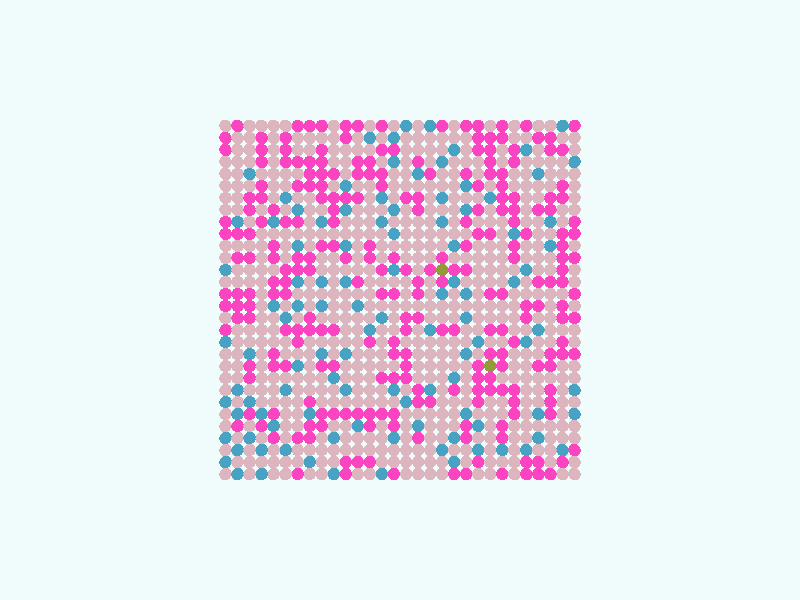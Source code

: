 global_settings {
  assumed_gamma 1
}
light_source {
  <-0.6, 1.6, 3.7>*10000
  rgb 1.3
}
camera {
  location <0,0,100>
  look_at <0,0,0>
}
background {
  color rgb < 0.87, 0.97, 0.97 >
}
sphere {
< -29.0, -29.0, 0 >, 1.0

pigment { color rgb < 0.7143897919152612, 0.46431245608036364, 0.519555079478524 >
}}
sphere {
< -29.0, -27.0, 0 >, 1.0

pigment { color rgb < 0.7143897919152612, 0.46431245608036364, 0.519555079478524 >
}}
sphere {
< -29.0, -25.0, 0 >, 1.0

pigment { color rgb < 0.9670004607783372, 0.058595732341279794, 0.5384261063710872 >
}}
sphere {
< -29.0, -23.0, 0 >, 1.0

pigment { color rgb < 0.7143897919152612, 0.46431245608036364, 0.519555079478524 >
}}
sphere {
< -29.0, -21.0, 0 >, 1.0

pigment { color rgb < 0.7143897919152612, 0.46431245608036364, 0.519555079478524 >
}}
sphere {
< -29.0, -19.0, 0 >, 1.0

pigment { color rgb < 0.0643144526837175, 0.36088029859675685, 0.5432563965984645 >
}}
sphere {
< -29.0, -17.0, 0 >, 1.0

pigment { color rgb < 0.7143897919152612, 0.46431245608036364, 0.519555079478524 >
}}
sphere {
< -29.0, -15.0, 0 >, 1.0

pigment { color rgb < 0.0643144526837175, 0.36088029859675685, 0.5432563965984645 >
}}
sphere {
< -29.0, -13.0, 0 >, 1.0

pigment { color rgb < 0.7143897919152612, 0.46431245608036364, 0.519555079478524 >
}}
sphere {
< -29.0, -11.0, 0 >, 1.0

pigment { color rgb < 0.7143897919152612, 0.46431245608036364, 0.519555079478524 >
}}
sphere {
< -29.0, -9.0, 0 >, 1.0

pigment { color rgb < 0.9670004607783372, 0.058595732341279794, 0.5384261063710872 >
}}
sphere {
< -29.0, -7.0, 0 >, 1.0

pigment { color rgb < 0.7143897919152612, 0.46431245608036364, 0.519555079478524 >
}}
sphere {
< -29.0, -5.0, 0 >, 1.0

pigment { color rgb < 0.7143897919152612, 0.46431245608036364, 0.519555079478524 >
}}
sphere {
< -29.0, -3.0, 0 >, 1.0

pigment { color rgb < 0.9670004607783372, 0.058595732341279794, 0.5384261063710872 >
}}
sphere {
< -29.0, -1.0, 0 >, 1.0

pigment { color rgb < 0.7143897919152612, 0.46431245608036364, 0.519555079478524 >
}}
sphere {
< -29.0, 1.0, 0 >, 1.0

pigment { color rgb < 0.9670004607783372, 0.058595732341279794, 0.5384261063710872 >
}}
sphere {
< -29.0, 3.0, 0 >, 1.0

pigment { color rgb < 0.7143897919152612, 0.46431245608036364, 0.519555079478524 >
}}
sphere {
< -29.0, 5.0, 0 >, 1.0

pigment { color rgb < 0.7143897919152612, 0.46431245608036364, 0.519555079478524 >
}}
sphere {
< -29.0, 7.0, 0 >, 1.0

pigment { color rgb < 0.9670004607783372, 0.058595732341279794, 0.5384261063710872 >
}}
sphere {
< -29.0, 9.0, 0 >, 1.0

pigment { color rgb < 0.7143897919152612, 0.46431245608036364, 0.519555079478524 >
}}
sphere {
< -29.0, 11.0, 0 >, 1.0

pigment { color rgb < 0.9670004607783372, 0.058595732341279794, 0.5384261063710872 >
}}
sphere {
< -29.0, 13.0, 0 >, 1.0

pigment { color rgb < 0.9670004607783372, 0.058595732341279794, 0.5384261063710872 >
}}
sphere {
< -29.0, 15.0, 0 >, 1.0

pigment { color rgb < 0.7143897919152612, 0.46431245608036364, 0.519555079478524 >
}}
sphere {
< -29.0, 17.0, 0 >, 1.0

pigment { color rgb < 0.7143897919152612, 0.46431245608036364, 0.519555079478524 >
}}
sphere {
< -29.0, 19.0, 0 >, 1.0

pigment { color rgb < 0.7143897919152612, 0.46431245608036364, 0.519555079478524 >
}}
sphere {
< -29.0, 21.0, 0 >, 1.0

pigment { color rgb < 0.7143897919152612, 0.46431245608036364, 0.519555079478524 >
}}
sphere {
< -29.0, 23.0, 0 >, 1.0

pigment { color rgb < 0.0643144526837175, 0.36088029859675685, 0.5432563965984645 >
}}
sphere {
< -29.0, 25.0, 0 >, 1.0

pigment { color rgb < 0.7143897919152612, 0.46431245608036364, 0.519555079478524 >
}}
sphere {
< -29.0, 27.0, 0 >, 1.0

pigment { color rgb < 0.7143897919152612, 0.46431245608036364, 0.519555079478524 >
}}
sphere {
< -29.0, 29.0, 0 >, 1.0

pigment { color rgb < 0.9670004607783372, 0.058595732341279794, 0.5384261063710872 >
}}
sphere {
< -27.0, -29.0, 0 >, 1.0

pigment { color rgb < 0.7143897919152612, 0.46431245608036364, 0.519555079478524 >
}}
sphere {
< -27.0, -27.0, 0 >, 1.0

pigment { color rgb < 0.9670004607783372, 0.058595732341279794, 0.5384261063710872 >
}}
sphere {
< -27.0, -25.0, 0 >, 1.0

pigment { color rgb < 0.0643144526837175, 0.36088029859675685, 0.5432563965984645 >
}}
sphere {
< -27.0, -23.0, 0 >, 1.0

pigment { color rgb < 0.7143897919152612, 0.46431245608036364, 0.519555079478524 >
}}
sphere {
< -27.0, -21.0, 0 >, 1.0

pigment { color rgb < 0.7143897919152612, 0.46431245608036364, 0.519555079478524 >
}}
sphere {
< -27.0, -19.0, 0 >, 1.0

pigment { color rgb < 0.7143897919152612, 0.46431245608036364, 0.519555079478524 >
}}
sphere {
< -27.0, -17.0, 0 >, 1.0

pigment { color rgb < 0.7143897919152612, 0.46431245608036364, 0.519555079478524 >
}}
sphere {
< -27.0, -15.0, 0 >, 1.0

pigment { color rgb < 0.7143897919152612, 0.46431245608036364, 0.519555079478524 >
}}
sphere {
< -27.0, -13.0, 0 >, 1.0

pigment { color rgb < 0.7143897919152612, 0.46431245608036364, 0.519555079478524 >
}}
sphere {
< -27.0, -11.0, 0 >, 1.0

pigment { color rgb < 0.7143897919152612, 0.46431245608036364, 0.519555079478524 >
}}
sphere {
< -27.0, -9.0, 0 >, 1.0

pigment { color rgb < 0.9670004607783372, 0.058595732341279794, 0.5384261063710872 >
}}
sphere {
< -27.0, -7.0, 0 >, 1.0

pigment { color rgb < 0.9670004607783372, 0.058595732341279794, 0.5384261063710872 >
}}
sphere {
< -27.0, -5.0, 0 >, 1.0

pigment { color rgb < 0.7143897919152612, 0.46431245608036364, 0.519555079478524 >
}}
sphere {
< -27.0, -3.0, 0 >, 1.0

pigment { color rgb < 0.9670004607783372, 0.058595732341279794, 0.5384261063710872 >
}}
sphere {
< -27.0, -1.0, 0 >, 1.0

pigment { color rgb < 0.9670004607783372, 0.058595732341279794, 0.5384261063710872 >
}}
sphere {
< -27.0, 1.0, 0 >, 1.0

pigment { color rgb < 0.7143897919152612, 0.46431245608036364, 0.519555079478524 >
}}
sphere {
< -27.0, 3.0, 0 >, 1.0

pigment { color rgb < 0.9670004607783372, 0.058595732341279794, 0.5384261063710872 >
}}
sphere {
< -27.0, 5.0, 0 >, 1.0

pigment { color rgb < 0.9670004607783372, 0.058595732341279794, 0.5384261063710872 >
}}
sphere {
< -27.0, 7.0, 0 >, 1.0

pigment { color rgb < 0.9670004607783372, 0.058595732341279794, 0.5384261063710872 >
}}
sphere {
< -27.0, 9.0, 0 >, 1.0

pigment { color rgb < 0.9670004607783372, 0.058595732341279794, 0.5384261063710872 >
}}
sphere {
< -27.0, 11.0, 0 >, 1.0

pigment { color rgb < 0.9670004607783372, 0.058595732341279794, 0.5384261063710872 >
}}
sphere {
< -27.0, 13.0, 0 >, 1.0

pigment { color rgb < 0.7143897919152612, 0.46431245608036364, 0.519555079478524 >
}}
sphere {
< -27.0, 15.0, 0 >, 1.0

pigment { color rgb < 0.7143897919152612, 0.46431245608036364, 0.519555079478524 >
}}
sphere {
< -27.0, 17.0, 0 >, 1.0

pigment { color rgb < 0.9670004607783372, 0.058595732341279794, 0.5384261063710872 >
}}
sphere {
< -27.0, 19.0, 0 >, 1.0

pigment { color rgb < 0.9670004607783372, 0.058595732341279794, 0.5384261063710872 >
}}
sphere {
< -27.0, 21.0, 0 >, 1.0

pigment { color rgb < 0.7143897919152612, 0.46431245608036364, 0.519555079478524 >
}}
sphere {
< -27.0, 23.0, 0 >, 1.0

pigment { color rgb < 0.7143897919152612, 0.46431245608036364, 0.519555079478524 >
}}
sphere {
< -27.0, 25.0, 0 >, 1.0

pigment { color rgb < 0.9670004607783372, 0.058595732341279794, 0.5384261063710872 >
}}
sphere {
< -27.0, 27.0, 0 >, 1.0

pigment { color rgb < 0.7143897919152612, 0.46431245608036364, 0.519555079478524 >
}}
sphere {
< -27.0, 29.0, 0 >, 1.0

pigment { color rgb < 0.0643144526837175, 0.36088029859675685, 0.5432563965984645 >
}}
sphere {
< -25.0, -29.0, 0 >, 1.0

pigment { color rgb < 0.9670004607783372, 0.058595732341279794, 0.5384261063710872 >
}}
sphere {
< -25.0, -27.0, 0 >, 1.0

pigment { color rgb < 0.7143897919152612, 0.46431245608036364, 0.519555079478524 >
}}
sphere {
< -25.0, -25.0, 0 >, 1.0

pigment { color rgb < 0.7143897919152612, 0.46431245608036364, 0.519555079478524 >
}}
sphere {
< -25.0, -23.0, 0 >, 1.0

pigment { color rgb < 0.7143897919152612, 0.46431245608036364, 0.519555079478524 >
}}
sphere {
< -25.0, -21.0, 0 >, 1.0

pigment { color rgb < 0.7143897919152612, 0.46431245608036364, 0.519555079478524 >
}}
sphere {
< -25.0, -19.0, 0 >, 1.0

pigment { color rgb < 0.9670004607783372, 0.058595732341279794, 0.5384261063710872 >
}}
sphere {
< -25.0, -17.0, 0 >, 1.0

pigment { color rgb < 0.9670004607783372, 0.058595732341279794, 0.5384261063710872 >
}}
sphere {
< -25.0, -15.0, 0 >, 1.0

pigment { color rgb < 0.9670004607783372, 0.058595732341279794, 0.5384261063710872 >
}}
sphere {
< -25.0, -13.0, 0 >, 1.0

pigment { color rgb < 0.7143897919152612, 0.46431245608036364, 0.519555079478524 >
}}
sphere {
< -25.0, -11.0, 0 >, 1.0

pigment { color rgb < 0.9670004607783372, 0.058595732341279794, 0.5384261063710872 >
}}
sphere {
< -25.0, -9.0, 0 >, 1.0

pigment { color rgb < 0.9670004607783372, 0.058595732341279794, 0.5384261063710872 >
}}
sphere {
< -25.0, -7.0, 0 >, 1.0

pigment { color rgb < 0.7143897919152612, 0.46431245608036364, 0.519555079478524 >
}}
sphere {
< -25.0, -5.0, 0 >, 1.0

pigment { color rgb < 0.7143897919152612, 0.46431245608036364, 0.519555079478524 >
}}
sphere {
< -25.0, -3.0, 0 >, 1.0

pigment { color rgb < 0.7143897919152612, 0.46431245608036364, 0.519555079478524 >
}}
sphere {
< -25.0, -1.0, 0 >, 1.0

pigment { color rgb < 0.7143897919152612, 0.46431245608036364, 0.519555079478524 >
}}
sphere {
< -25.0, 1.0, 0 >, 1.0

pigment { color rgb < 0.7143897919152612, 0.46431245608036364, 0.519555079478524 >
}}
sphere {
< -25.0, 3.0, 0 >, 1.0

pigment { color rgb < 0.9670004607783372, 0.058595732341279794, 0.5384261063710872 >
}}
sphere {
< -25.0, 5.0, 0 >, 1.0

pigment { color rgb < 0.7143897919152612, 0.46431245608036364, 0.519555079478524 >
}}
sphere {
< -25.0, 7.0, 0 >, 1.0

pigment { color rgb < 0.7143897919152612, 0.46431245608036364, 0.519555079478524 >
}}
sphere {
< -25.0, 9.0, 0 >, 1.0

pigment { color rgb < 0.0643144526837175, 0.36088029859675685, 0.5432563965984645 >
}}
sphere {
< -25.0, 11.0, 0 >, 1.0

pigment { color rgb < 0.7143897919152612, 0.46431245608036364, 0.519555079478524 >
}}
sphere {
< -25.0, 13.0, 0 >, 1.0

pigment { color rgb < 0.0643144526837175, 0.36088029859675685, 0.5432563965984645 >
}}
sphere {
< -25.0, 15.0, 0 >, 1.0

pigment { color rgb < 0.9670004607783372, 0.058595732341279794, 0.5384261063710872 >
}}
sphere {
< -25.0, 17.0, 0 >, 1.0

pigment { color rgb < 0.9670004607783372, 0.058595732341279794, 0.5384261063710872 >
}}
sphere {
< -25.0, 19.0, 0 >, 1.0

pigment { color rgb < 0.7143897919152612, 0.46431245608036364, 0.519555079478524 >
}}
sphere {
< -25.0, 21.0, 0 >, 1.0

pigment { color rgb < 0.7143897919152612, 0.46431245608036364, 0.519555079478524 >
}}
sphere {
< -25.0, 23.0, 0 >, 1.0

pigment { color rgb < 0.7143897919152612, 0.46431245608036364, 0.519555079478524 >
}}
sphere {
< -25.0, 25.0, 0 >, 1.0

pigment { color rgb < 0.9670004607783372, 0.058595732341279794, 0.5384261063710872 >
}}
sphere {
< -25.0, 27.0, 0 >, 1.0

pigment { color rgb < 0.9670004607783372, 0.058595732341279794, 0.5384261063710872 >
}}
sphere {
< -25.0, 29.0, 0 >, 1.0

pigment { color rgb < 0.7143897919152612, 0.46431245608036364, 0.519555079478524 >
}}
sphere {
< -23.0, -29.0, 0 >, 1.0

pigment { color rgb < 0.9670004607783372, 0.058595732341279794, 0.5384261063710872 >
}}
sphere {
< -23.0, -27.0, 0 >, 1.0

pigment { color rgb < 0.9670004607783372, 0.058595732341279794, 0.5384261063710872 >
}}
sphere {
< -23.0, -25.0, 0 >, 1.0

pigment { color rgb < 0.7143897919152612, 0.46431245608036364, 0.519555079478524 >
}}
sphere {
< -23.0, -23.0, 0 >, 1.0

pigment { color rgb < 0.0643144526837175, 0.36088029859675685, 0.5432563965984645 >
}}
sphere {
< -23.0, -21.0, 0 >, 1.0

pigment { color rgb < 0.7143897919152612, 0.46431245608036364, 0.519555079478524 >
}}
sphere {
< -23.0, -19.0, 0 >, 1.0

pigment { color rgb < 0.0643144526837175, 0.36088029859675685, 0.5432563965984645 >
}}
sphere {
< -23.0, -17.0, 0 >, 1.0

pigment { color rgb < 0.7143897919152612, 0.46431245608036364, 0.519555079478524 >
}}
sphere {
< -23.0, -15.0, 0 >, 1.0

pigment { color rgb < 0.7143897919152612, 0.46431245608036364, 0.519555079478524 >
}}
sphere {
< -23.0, -13.0, 0 >, 1.0

pigment { color rgb < 0.7143897919152612, 0.46431245608036364, 0.519555079478524 >
}}
sphere {
< -23.0, -11.0, 0 >, 1.0

pigment { color rgb < 0.9670004607783372, 0.058595732341279794, 0.5384261063710872 >
}}
sphere {
< -23.0, -9.0, 0 >, 1.0

pigment { color rgb < 0.7143897919152612, 0.46431245608036364, 0.519555079478524 >
}}
sphere {
< -23.0, -7.0, 0 >, 1.0

pigment { color rgb < 0.7143897919152612, 0.46431245608036364, 0.519555079478524 >
}}
sphere {
< -23.0, -5.0, 0 >, 1.0

pigment { color rgb < 0.0643144526837175, 0.36088029859675685, 0.5432563965984645 >
}}
sphere {
< -23.0, -3.0, 0 >, 1.0

pigment { color rgb < 0.7143897919152612, 0.46431245608036364, 0.519555079478524 >
}}
sphere {
< -23.0, -1.0, 0 >, 1.0

pigment { color rgb < 0.9670004607783372, 0.058595732341279794, 0.5384261063710872 >
}}
sphere {
< -23.0, 1.0, 0 >, 1.0

pigment { color rgb < 0.7143897919152612, 0.46431245608036364, 0.519555079478524 >
}}
sphere {
< -23.0, 3.0, 0 >, 1.0

pigment { color rgb < 0.9670004607783372, 0.058595732341279794, 0.5384261063710872 >
}}
sphere {
< -23.0, 5.0, 0 >, 1.0

pigment { color rgb < 0.7143897919152612, 0.46431245608036364, 0.519555079478524 >
}}
sphere {
< -23.0, 7.0, 0 >, 1.0

pigment { color rgb < 0.7143897919152612, 0.46431245608036364, 0.519555079478524 >
}}
sphere {
< -23.0, 9.0, 0 >, 1.0

pigment { color rgb < 0.7143897919152612, 0.46431245608036364, 0.519555079478524 >
}}
sphere {
< -23.0, 11.0, 0 >, 1.0

pigment { color rgb < 0.7143897919152612, 0.46431245608036364, 0.519555079478524 >
}}
sphere {
< -23.0, 13.0, 0 >, 1.0

pigment { color rgb < 0.7143897919152612, 0.46431245608036364, 0.519555079478524 >
}}
sphere {
< -23.0, 15.0, 0 >, 1.0

pigment { color rgb < 0.9670004607783372, 0.058595732341279794, 0.5384261063710872 >
}}
sphere {
< -23.0, 17.0, 0 >, 1.0

pigment { color rgb < 0.7143897919152612, 0.46431245608036364, 0.519555079478524 >
}}
sphere {
< -23.0, 19.0, 0 >, 1.0

pigment { color rgb < 0.7143897919152612, 0.46431245608036364, 0.519555079478524 >
}}
sphere {
< -23.0, 21.0, 0 >, 1.0

pigment { color rgb < 0.0643144526837175, 0.36088029859675685, 0.5432563965984645 >
}}
sphere {
< -23.0, 23.0, 0 >, 1.0

pigment { color rgb < 0.7143897919152612, 0.46431245608036364, 0.519555079478524 >
}}
sphere {
< -23.0, 25.0, 0 >, 1.0

pigment { color rgb < 0.7143897919152612, 0.46431245608036364, 0.519555079478524 >
}}
sphere {
< -23.0, 27.0, 0 >, 1.0

pigment { color rgb < 0.9670004607783372, 0.058595732341279794, 0.5384261063710872 >
}}
sphere {
< -23.0, 29.0, 0 >, 1.0

pigment { color rgb < 0.7143897919152612, 0.46431245608036364, 0.519555079478524 >
}}
sphere {
< -21.0, -29.0, 0 >, 1.0

pigment { color rgb < 0.9670004607783372, 0.058595732341279794, 0.5384261063710872 >
}}
sphere {
< -21.0, -27.0, 0 >, 1.0

pigment { color rgb < 0.9670004607783372, 0.058595732341279794, 0.5384261063710872 >
}}
sphere {
< -21.0, -25.0, 0 >, 1.0

pigment { color rgb < 0.0643144526837175, 0.36088029859675685, 0.5432563965984645 >
}}
sphere {
< -21.0, -23.0, 0 >, 1.0

pigment { color rgb < 0.7143897919152612, 0.46431245608036364, 0.519555079478524 >
}}
sphere {
< -21.0, -21.0, 0 >, 1.0

pigment { color rgb < 0.7143897919152612, 0.46431245608036364, 0.519555079478524 >
}}
sphere {
< -21.0, -19.0, 0 >, 1.0

pigment { color rgb < 0.7143897919152612, 0.46431245608036364, 0.519555079478524 >
}}
sphere {
< -21.0, -17.0, 0 >, 1.0

pigment { color rgb < 0.7143897919152612, 0.46431245608036364, 0.519555079478524 >
}}
sphere {
< -21.0, -15.0, 0 >, 1.0

pigment { color rgb < 0.7143897919152612, 0.46431245608036364, 0.519555079478524 >
}}
sphere {
< -21.0, -13.0, 0 >, 1.0

pigment { color rgb < 0.7143897919152612, 0.46431245608036364, 0.519555079478524 >
}}
sphere {
< -21.0, -11.0, 0 >, 1.0

pigment { color rgb < 0.7143897919152612, 0.46431245608036364, 0.519555079478524 >
}}
sphere {
< -21.0, -9.0, 0 >, 1.0

pigment { color rgb < 0.7143897919152612, 0.46431245608036364, 0.519555079478524 >
}}
sphere {
< -21.0, -7.0, 0 >, 1.0

pigment { color rgb < 0.0643144526837175, 0.36088029859675685, 0.5432563965984645 >
}}
sphere {
< -21.0, -5.0, 0 >, 1.0

pigment { color rgb < 0.7143897919152612, 0.46431245608036364, 0.519555079478524 >
}}
sphere {
< -21.0, -3.0, 0 >, 1.0

pigment { color rgb < 0.9670004607783372, 0.058595732341279794, 0.5384261063710872 >
}}
sphere {
< -21.0, -1.0, 0 >, 1.0

pigment { color rgb < 0.9670004607783372, 0.058595732341279794, 0.5384261063710872 >
}}
sphere {
< -21.0, 1.0, 0 >, 1.0

pigment { color rgb < 0.7143897919152612, 0.46431245608036364, 0.519555079478524 >
}}
sphere {
< -21.0, 3.0, 0 >, 1.0

pigment { color rgb < 0.7143897919152612, 0.46431245608036364, 0.519555079478524 >
}}
sphere {
< -21.0, 5.0, 0 >, 1.0

pigment { color rgb < 0.0643144526837175, 0.36088029859675685, 0.5432563965984645 >
}}
sphere {
< -21.0, 7.0, 0 >, 1.0

pigment { color rgb < 0.7143897919152612, 0.46431245608036364, 0.519555079478524 >
}}
sphere {
< -21.0, 9.0, 0 >, 1.0

pigment { color rgb < 0.7143897919152612, 0.46431245608036364, 0.519555079478524 >
}}
sphere {
< -21.0, 11.0, 0 >, 1.0

pigment { color rgb < 0.9670004607783372, 0.058595732341279794, 0.5384261063710872 >
}}
sphere {
< -21.0, 13.0, 0 >, 1.0

pigment { color rgb < 0.7143897919152612, 0.46431245608036364, 0.519555079478524 >
}}
sphere {
< -21.0, 15.0, 0 >, 1.0

pigment { color rgb < 0.7143897919152612, 0.46431245608036364, 0.519555079478524 >
}}
sphere {
< -21.0, 17.0, 0 >, 1.0

pigment { color rgb < 0.7143897919152612, 0.46431245608036364, 0.519555079478524 >
}}
sphere {
< -21.0, 19.0, 0 >, 1.0

pigment { color rgb < 0.7143897919152612, 0.46431245608036364, 0.519555079478524 >
}}
sphere {
< -21.0, 21.0, 0 >, 1.0

pigment { color rgb < 0.7143897919152612, 0.46431245608036364, 0.519555079478524 >
}}
sphere {
< -21.0, 23.0, 0 >, 1.0

pigment { color rgb < 0.7143897919152612, 0.46431245608036364, 0.519555079478524 >
}}
sphere {
< -21.0, 25.0, 0 >, 1.0

pigment { color rgb < 0.0643144526837175, 0.36088029859675685, 0.5432563965984645 >
}}
sphere {
< -21.0, 27.0, 0 >, 1.0

pigment { color rgb < 0.7143897919152612, 0.46431245608036364, 0.519555079478524 >
}}
sphere {
< -21.0, 29.0, 0 >, 1.0

pigment { color rgb < 0.9670004607783372, 0.058595732341279794, 0.5384261063710872 >
}}
sphere {
< -19.0, -29.0, 0 >, 1.0

pigment { color rgb < 0.7143897919152612, 0.46431245608036364, 0.519555079478524 >
}}
sphere {
< -19.0, -27.0, 0 >, 1.0

pigment { color rgb < 0.7143897919152612, 0.46431245608036364, 0.519555079478524 >
}}
sphere {
< -19.0, -25.0, 0 >, 1.0

pigment { color rgb < 0.7143897919152612, 0.46431245608036364, 0.519555079478524 >
}}
sphere {
< -19.0, -23.0, 0 >, 1.0

pigment { color rgb < 0.7143897919152612, 0.46431245608036364, 0.519555079478524 >
}}
sphere {
< -19.0, -21.0, 0 >, 1.0

pigment { color rgb < 0.7143897919152612, 0.46431245608036364, 0.519555079478524 >
}}
sphere {
< -19.0, -19.0, 0 >, 1.0

pigment { color rgb < 0.9670004607783372, 0.058595732341279794, 0.5384261063710872 >
}}
sphere {
< -19.0, -17.0, 0 >, 1.0

pigment { color rgb < 0.9670004607783372, 0.058595732341279794, 0.5384261063710872 >
}}
sphere {
< -19.0, -15.0, 0 >, 1.0

pigment { color rgb < 0.9670004607783372, 0.058595732341279794, 0.5384261063710872 >
}}
sphere {
< -19.0, -13.0, 0 >, 1.0

pigment { color rgb < 0.7143897919152612, 0.46431245608036364, 0.519555079478524 >
}}
sphere {
< -19.0, -11.0, 0 >, 1.0

pigment { color rgb < 0.7143897919152612, 0.46431245608036364, 0.519555079478524 >
}}
sphere {
< -19.0, -9.0, 0 >, 1.0

pigment { color rgb < 0.7143897919152612, 0.46431245608036364, 0.519555079478524 >
}}
sphere {
< -19.0, -7.0, 0 >, 1.0

pigment { color rgb < 0.9670004607783372, 0.058595732341279794, 0.5384261063710872 >
}}
sphere {
< -19.0, -5.0, 0 >, 1.0

pigment { color rgb < 0.7143897919152612, 0.46431245608036364, 0.519555079478524 >
}}
sphere {
< -19.0, -3.0, 0 >, 1.0

pigment { color rgb < 0.7143897919152612, 0.46431245608036364, 0.519555079478524 >
}}
sphere {
< -19.0, -1.0, 0 >, 1.0

pigment { color rgb < 0.7143897919152612, 0.46431245608036364, 0.519555079478524 >
}}
sphere {
< -19.0, 1.0, 0 >, 1.0

pigment { color rgb < 0.7143897919152612, 0.46431245608036364, 0.519555079478524 >
}}
sphere {
< -19.0, 3.0, 0 >, 1.0

pigment { color rgb < 0.0643144526837175, 0.36088029859675685, 0.5432563965984645 >
}}
sphere {
< -19.0, 5.0, 0 >, 1.0

pigment { color rgb < 0.7143897919152612, 0.46431245608036364, 0.519555079478524 >
}}
sphere {
< -19.0, 7.0, 0 >, 1.0

pigment { color rgb < 0.9670004607783372, 0.058595732341279794, 0.5384261063710872 >
}}
sphere {
< -19.0, 9.0, 0 >, 1.0

pigment { color rgb < 0.9670004607783372, 0.058595732341279794, 0.5384261063710872 >
}}
sphere {
< -19.0, 11.0, 0 >, 1.0

pigment { color rgb < 0.0643144526837175, 0.36088029859675685, 0.5432563965984645 >
}}
sphere {
< -19.0, 13.0, 0 >, 1.0

pigment { color rgb < 0.9670004607783372, 0.058595732341279794, 0.5384261063710872 >
}}
sphere {
< -19.0, 15.0, 0 >, 1.0

pigment { color rgb < 0.9670004607783372, 0.058595732341279794, 0.5384261063710872 >
}}
sphere {
< -19.0, 17.0, 0 >, 1.0

pigment { color rgb < 0.9670004607783372, 0.058595732341279794, 0.5384261063710872 >
}}
sphere {
< -19.0, 19.0, 0 >, 1.0

pigment { color rgb < 0.7143897919152612, 0.46431245608036364, 0.519555079478524 >
}}
sphere {
< -19.0, 21.0, 0 >, 1.0

pigment { color rgb < 0.7143897919152612, 0.46431245608036364, 0.519555079478524 >
}}
sphere {
< -19.0, 23.0, 0 >, 1.0

pigment { color rgb < 0.9670004607783372, 0.058595732341279794, 0.5384261063710872 >
}}
sphere {
< -19.0, 25.0, 0 >, 1.0

pigment { color rgb < 0.9670004607783372, 0.058595732341279794, 0.5384261063710872 >
}}
sphere {
< -19.0, 27.0, 0 >, 1.0

pigment { color rgb < 0.7143897919152612, 0.46431245608036364, 0.519555079478524 >
}}
sphere {
< -19.0, 29.0, 0 >, 1.0

pigment { color rgb < 0.7143897919152612, 0.46431245608036364, 0.519555079478524 >
}}
sphere {
< -17.0, -29.0, 0 >, 1.0

pigment { color rgb < 0.9670004607783372, 0.058595732341279794, 0.5384261063710872 >
}}
sphere {
< -17.0, -27.0, 0 >, 1.0

pigment { color rgb < 0.7143897919152612, 0.46431245608036364, 0.519555079478524 >
}}
sphere {
< -17.0, -25.0, 0 >, 1.0

pigment { color rgb < 0.0643144526837175, 0.36088029859675685, 0.5432563965984645 >
}}
sphere {
< -17.0, -23.0, 0 >, 1.0

pigment { color rgb < 0.9670004607783372, 0.058595732341279794, 0.5384261063710872 >
}}
sphere {
< -17.0, -21.0, 0 >, 1.0

pigment { color rgb < 0.9670004607783372, 0.058595732341279794, 0.5384261063710872 >
}}
sphere {
< -17.0, -19.0, 0 >, 1.0

pigment { color rgb < 0.7143897919152612, 0.46431245608036364, 0.519555079478524 >
}}
sphere {
< -17.0, -17.0, 0 >, 1.0

pigment { color rgb < 0.7143897919152612, 0.46431245608036364, 0.519555079478524 >
}}
sphere {
< -17.0, -15.0, 0 >, 1.0

pigment { color rgb < 0.9670004607783372, 0.058595732341279794, 0.5384261063710872 >
}}
sphere {
< -17.0, -13.0, 0 >, 1.0

pigment { color rgb < 0.7143897919152612, 0.46431245608036364, 0.519555079478524 >
}}
sphere {
< -17.0, -11.0, 0 >, 1.0

pigment { color rgb < 0.9670004607783372, 0.058595732341279794, 0.5384261063710872 >
}}
sphere {
< -17.0, -9.0, 0 >, 1.0

pigment { color rgb < 0.9670004607783372, 0.058595732341279794, 0.5384261063710872 >
}}
sphere {
< -17.0, -7.0, 0 >, 1.0

pigment { color rgb < 0.7143897919152612, 0.46431245608036364, 0.519555079478524 >
}}
sphere {
< -17.0, -5.0, 0 >, 1.0

pigment { color rgb < 0.9670004607783372, 0.058595732341279794, 0.5384261063710872 >
}}
sphere {
< -17.0, -3.0, 0 >, 1.0

pigment { color rgb < 0.7143897919152612, 0.46431245608036364, 0.519555079478524 >
}}
sphere {
< -17.0, -1.0, 0 >, 1.0

pigment { color rgb < 0.7143897919152612, 0.46431245608036364, 0.519555079478524 >
}}
sphere {
< -17.0, 1.0, 0 >, 1.0

pigment { color rgb < 0.9670004607783372, 0.058595732341279794, 0.5384261063710872 >
}}
sphere {
< -17.0, 3.0, 0 >, 1.0

pigment { color rgb < 0.7143897919152612, 0.46431245608036364, 0.519555079478524 >
}}
sphere {
< -17.0, 5.0, 0 >, 1.0

pigment { color rgb < 0.7143897919152612, 0.46431245608036364, 0.519555079478524 >
}}
sphere {
< -17.0, 7.0, 0 >, 1.0

pigment { color rgb < 0.7143897919152612, 0.46431245608036364, 0.519555079478524 >
}}
sphere {
< -17.0, 9.0, 0 >, 1.0

pigment { color rgb < 0.7143897919152612, 0.46431245608036364, 0.519555079478524 >
}}
sphere {
< -17.0, 11.0, 0 >, 1.0

pigment { color rgb < 0.7143897919152612, 0.46431245608036364, 0.519555079478524 >
}}
sphere {
< -17.0, 13.0, 0 >, 1.0

pigment { color rgb < 0.7143897919152612, 0.46431245608036364, 0.519555079478524 >
}}
sphere {
< -17.0, 15.0, 0 >, 1.0

pigment { color rgb < 0.9670004607783372, 0.058595732341279794, 0.5384261063710872 >
}}
sphere {
< -17.0, 17.0, 0 >, 1.0

pigment { color rgb < 0.9670004607783372, 0.058595732341279794, 0.5384261063710872 >
}}
sphere {
< -17.0, 19.0, 0 >, 1.0

pigment { color rgb < 0.9670004607783372, 0.058595732341279794, 0.5384261063710872 >
}}
sphere {
< -17.0, 21.0, 0 >, 1.0

pigment { color rgb < 0.9670004607783372, 0.058595732341279794, 0.5384261063710872 >
}}
sphere {
< -17.0, 23.0, 0 >, 1.0

pigment { color rgb < 0.7143897919152612, 0.46431245608036364, 0.519555079478524 >
}}
sphere {
< -17.0, 25.0, 0 >, 1.0

pigment { color rgb < 0.7143897919152612, 0.46431245608036364, 0.519555079478524 >
}}
sphere {
< -17.0, 27.0, 0 >, 1.0

pigment { color rgb < 0.9670004607783372, 0.058595732341279794, 0.5384261063710872 >
}}
sphere {
< -17.0, 29.0, 0 >, 1.0

pigment { color rgb < 0.9670004607783372, 0.058595732341279794, 0.5384261063710872 >
}}
sphere {
< -15.0, -29.0, 0 >, 1.0

pigment { color rgb < 0.7143897919152612, 0.46431245608036364, 0.519555079478524 >
}}
sphere {
< -15.0, -27.0, 0 >, 1.0

pigment { color rgb < 0.7143897919152612, 0.46431245608036364, 0.519555079478524 >
}}
sphere {
< -15.0, -25.0, 0 >, 1.0

pigment { color rgb < 0.7143897919152612, 0.46431245608036364, 0.519555079478524 >
}}
sphere {
< -15.0, -23.0, 0 >, 1.0

pigment { color rgb < 0.7143897919152612, 0.46431245608036364, 0.519555079478524 >
}}
sphere {
< -15.0, -21.0, 0 >, 1.0

pigment { color rgb < 0.7143897919152612, 0.46431245608036364, 0.519555079478524 >
}}
sphere {
< -15.0, -19.0, 0 >, 1.0

pigment { color rgb < 0.7143897919152612, 0.46431245608036364, 0.519555079478524 >
}}
sphere {
< -15.0, -17.0, 0 >, 1.0

pigment { color rgb < 0.7143897919152612, 0.46431245608036364, 0.519555079478524 >
}}
sphere {
< -15.0, -15.0, 0 >, 1.0

pigment { color rgb < 0.9670004607783372, 0.058595732341279794, 0.5384261063710872 >
}}
sphere {
< -15.0, -13.0, 0 >, 1.0

pigment { color rgb < 0.9670004607783372, 0.058595732341279794, 0.5384261063710872 >
}}
sphere {
< -15.0, -11.0, 0 >, 1.0

pigment { color rgb < 0.305327337123691, 0.3204330703631053, 0.040269803962253325 >
}}
sphere {
< -15.0, -9.0, 0 >, 1.0

pigment { color rgb < 0.9670004607783372, 0.058595732341279794, 0.5384261063710872 >
}}
sphere {
< -15.0, -7.0, 0 >, 1.0

pigment { color rgb < 0.7143897919152612, 0.46431245608036364, 0.519555079478524 >
}}
sphere {
< -15.0, -5.0, 0 >, 1.0

pigment { color rgb < 0.9670004607783372, 0.058595732341279794, 0.5384261063710872 >
}}
sphere {
< -15.0, -3.0, 0 >, 1.0

pigment { color rgb < 0.7143897919152612, 0.46431245608036364, 0.519555079478524 >
}}
sphere {
< -15.0, -1.0, 0 >, 1.0

pigment { color rgb < 0.7143897919152612, 0.46431245608036364, 0.519555079478524 >
}}
sphere {
< -15.0, 1.0, 0 >, 1.0

pigment { color rgb < 0.9670004607783372, 0.058595732341279794, 0.5384261063710872 >
}}
sphere {
< -15.0, 3.0, 0 >, 1.0

pigment { color rgb < 0.7143897919152612, 0.46431245608036364, 0.519555079478524 >
}}
sphere {
< -15.0, 5.0, 0 >, 1.0

pigment { color rgb < 0.7143897919152612, 0.46431245608036364, 0.519555079478524 >
}}
sphere {
< -15.0, 7.0, 0 >, 1.0

pigment { color rgb < 0.7143897919152612, 0.46431245608036364, 0.519555079478524 >
}}
sphere {
< -15.0, 9.0, 0 >, 1.0

pigment { color rgb < 0.7143897919152612, 0.46431245608036364, 0.519555079478524 >
}}
sphere {
< -15.0, 11.0, 0 >, 1.0

pigment { color rgb < 0.9670004607783372, 0.058595732341279794, 0.5384261063710872 >
}}
sphere {
< -15.0, 13.0, 0 >, 1.0

pigment { color rgb < 0.7143897919152612, 0.46431245608036364, 0.519555079478524 >
}}
sphere {
< -15.0, 15.0, 0 >, 1.0

pigment { color rgb < 0.7143897919152612, 0.46431245608036364, 0.519555079478524 >
}}
sphere {
< -15.0, 17.0, 0 >, 1.0

pigment { color rgb < 0.0643144526837175, 0.36088029859675685, 0.5432563965984645 >
}}
sphere {
< -15.0, 19.0, 0 >, 1.0

pigment { color rgb < 0.7143897919152612, 0.46431245608036364, 0.519555079478524 >
}}
sphere {
< -15.0, 21.0, 0 >, 1.0

pigment { color rgb < 0.9670004607783372, 0.058595732341279794, 0.5384261063710872 >
}}
sphere {
< -15.0, 23.0, 0 >, 1.0

pigment { color rgb < 0.9670004607783372, 0.058595732341279794, 0.5384261063710872 >
}}
sphere {
< -15.0, 25.0, 0 >, 1.0

pigment { color rgb < 0.9670004607783372, 0.058595732341279794, 0.5384261063710872 >
}}
sphere {
< -15.0, 27.0, 0 >, 1.0

pigment { color rgb < 0.9670004607783372, 0.058595732341279794, 0.5384261063710872 >
}}
sphere {
< -15.0, 29.0, 0 >, 1.0

pigment { color rgb < 0.7143897919152612, 0.46431245608036364, 0.519555079478524 >
}}
sphere {
< -13.0, -29.0, 0 >, 1.0

pigment { color rgb < 0.7143897919152612, 0.46431245608036364, 0.519555079478524 >
}}
sphere {
< -13.0, -27.0, 0 >, 1.0

pigment { color rgb < 0.9670004607783372, 0.058595732341279794, 0.5384261063710872 >
}}
sphere {
< -13.0, -25.0, 0 >, 1.0

pigment { color rgb < 0.0643144526837175, 0.36088029859675685, 0.5432563965984645 >
}}
sphere {
< -13.0, -23.0, 0 >, 1.0

pigment { color rgb < 0.7143897919152612, 0.46431245608036364, 0.519555079478524 >
}}
sphere {
< -13.0, -21.0, 0 >, 1.0

pigment { color rgb < 0.0643144526837175, 0.36088029859675685, 0.5432563965984645 >
}}
sphere {
< -13.0, -19.0, 0 >, 1.0

pigment { color rgb < 0.7143897919152612, 0.46431245608036364, 0.519555079478524 >
}}
sphere {
< -13.0, -17.0, 0 >, 1.0

pigment { color rgb < 0.9670004607783372, 0.058595732341279794, 0.5384261063710872 >
}}
sphere {
< -13.0, -15.0, 0 >, 1.0

pigment { color rgb < 0.9670004607783372, 0.058595732341279794, 0.5384261063710872 >
}}
sphere {
< -13.0, -13.0, 0 >, 1.0

pigment { color rgb < 0.9670004607783372, 0.058595732341279794, 0.5384261063710872 >
}}
sphere {
< -13.0, -11.0, 0 >, 1.0

pigment { color rgb < 0.9670004607783372, 0.058595732341279794, 0.5384261063710872 >
}}
sphere {
< -13.0, -9.0, 0 >, 1.0

pigment { color rgb < 0.7143897919152612, 0.46431245608036364, 0.519555079478524 >
}}
sphere {
< -13.0, -7.0, 0 >, 1.0

pigment { color rgb < 0.0643144526837175, 0.36088029859675685, 0.5432563965984645 >
}}
sphere {
< -13.0, -5.0, 0 >, 1.0

pigment { color rgb < 0.7143897919152612, 0.46431245608036364, 0.519555079478524 >
}}
sphere {
< -13.0, -3.0, 0 >, 1.0

pigment { color rgb < 0.7143897919152612, 0.46431245608036364, 0.519555079478524 >
}}
sphere {
< -13.0, -1.0, 0 >, 1.0

pigment { color rgb < 0.7143897919152612, 0.46431245608036364, 0.519555079478524 >
}}
sphere {
< -13.0, 1.0, 0 >, 1.0

pigment { color rgb < 0.7143897919152612, 0.46431245608036364, 0.519555079478524 >
}}
sphere {
< -13.0, 3.0, 0 >, 1.0

pigment { color rgb < 0.7143897919152612, 0.46431245608036364, 0.519555079478524 >
}}
sphere {
< -13.0, 5.0, 0 >, 1.0

pigment { color rgb < 0.7143897919152612, 0.46431245608036364, 0.519555079478524 >
}}
sphere {
< -13.0, 7.0, 0 >, 1.0

pigment { color rgb < 0.7143897919152612, 0.46431245608036364, 0.519555079478524 >
}}
sphere {
< -13.0, 9.0, 0 >, 1.0

pigment { color rgb < 0.7143897919152612, 0.46431245608036364, 0.519555079478524 >
}}
sphere {
< -13.0, 11.0, 0 >, 1.0

pigment { color rgb < 0.9670004607783372, 0.058595732341279794, 0.5384261063710872 >
}}
sphere {
< -13.0, 13.0, 0 >, 1.0

pigment { color rgb < 0.7143897919152612, 0.46431245608036364, 0.519555079478524 >
}}
sphere {
< -13.0, 15.0, 0 >, 1.0

pigment { color rgb < 0.9670004607783372, 0.058595732341279794, 0.5384261063710872 >
}}
sphere {
< -13.0, 17.0, 0 >, 1.0

pigment { color rgb < 0.7143897919152612, 0.46431245608036364, 0.519555079478524 >
}}
sphere {
< -13.0, 19.0, 0 >, 1.0

pigment { color rgb < 0.9670004607783372, 0.058595732341279794, 0.5384261063710872 >
}}
sphere {
< -13.0, 21.0, 0 >, 1.0

pigment { color rgb < 0.7143897919152612, 0.46431245608036364, 0.519555079478524 >
}}
sphere {
< -13.0, 23.0, 0 >, 1.0

pigment { color rgb < 0.7143897919152612, 0.46431245608036364, 0.519555079478524 >
}}
sphere {
< -13.0, 25.0, 0 >, 1.0

pigment { color rgb < 0.9670004607783372, 0.058595732341279794, 0.5384261063710872 >
}}
sphere {
< -13.0, 27.0, 0 >, 1.0

pigment { color rgb < 0.9670004607783372, 0.058595732341279794, 0.5384261063710872 >
}}
sphere {
< -13.0, 29.0, 0 >, 1.0

pigment { color rgb < 0.9670004607783372, 0.058595732341279794, 0.5384261063710872 >
}}
sphere {
< -11.0, -29.0, 0 >, 1.0

pigment { color rgb < 0.9670004607783372, 0.058595732341279794, 0.5384261063710872 >
}}
sphere {
< -11.0, -27.0, 0 >, 1.0

pigment { color rgb < 0.7143897919152612, 0.46431245608036364, 0.519555079478524 >
}}
sphere {
< -11.0, -25.0, 0 >, 1.0

pigment { color rgb < 0.7143897919152612, 0.46431245608036364, 0.519555079478524 >
}}
sphere {
< -11.0, -23.0, 0 >, 1.0

pigment { color rgb < 0.9670004607783372, 0.058595732341279794, 0.5384261063710872 >
}}
sphere {
< -11.0, -21.0, 0 >, 1.0

pigment { color rgb < 0.9670004607783372, 0.058595732341279794, 0.5384261063710872 >
}}
sphere {
< -11.0, -19.0, 0 >, 1.0

pigment { color rgb < 0.0643144526837175, 0.36088029859675685, 0.5432563965984645 >
}}
sphere {
< -11.0, -17.0, 0 >, 1.0

pigment { color rgb < 0.7143897919152612, 0.46431245608036364, 0.519555079478524 >
}}
sphere {
< -11.0, -15.0, 0 >, 1.0

pigment { color rgb < 0.7143897919152612, 0.46431245608036364, 0.519555079478524 >
}}
sphere {
< -11.0, -13.0, 0 >, 1.0

pigment { color rgb < 0.7143897919152612, 0.46431245608036364, 0.519555079478524 >
}}
sphere {
< -11.0, -11.0, 0 >, 1.0

pigment { color rgb < 0.7143897919152612, 0.46431245608036364, 0.519555079478524 >
}}
sphere {
< -11.0, -9.0, 0 >, 1.0

pigment { color rgb < 0.0643144526837175, 0.36088029859675685, 0.5432563965984645 >
}}
sphere {
< -11.0, -7.0, 0 >, 1.0

pigment { color rgb < 0.7143897919152612, 0.46431245608036364, 0.519555079478524 >
}}
sphere {
< -11.0, -5.0, 0 >, 1.0

pigment { color rgb < 0.7143897919152612, 0.46431245608036364, 0.519555079478524 >
}}
sphere {
< -11.0, -3.0, 0 >, 1.0

pigment { color rgb < 0.0643144526837175, 0.36088029859675685, 0.5432563965984645 >
}}
sphere {
< -11.0, -1.0, 0 >, 1.0

pigment { color rgb < 0.7143897919152612, 0.46431245608036364, 0.519555079478524 >
}}
sphere {
< -11.0, 1.0, 0 >, 1.0

pigment { color rgb < 0.0643144526837175, 0.36088029859675685, 0.5432563965984645 >
}}
sphere {
< -11.0, 3.0, 0 >, 1.0

pigment { color rgb < 0.7143897919152612, 0.46431245608036364, 0.519555079478524 >
}}
sphere {
< -11.0, 5.0, 0 >, 1.0

pigment { color rgb < 0.9670004607783372, 0.058595732341279794, 0.5384261063710872 >
}}
sphere {
< -11.0, 7.0, 0 >, 1.0

pigment { color rgb < 0.7143897919152612, 0.46431245608036364, 0.519555079478524 >
}}
sphere {
< -11.0, 9.0, 0 >, 1.0

pigment { color rgb < 0.9670004607783372, 0.058595732341279794, 0.5384261063710872 >
}}
sphere {
< -11.0, 11.0, 0 >, 1.0

pigment { color rgb < 0.7143897919152612, 0.46431245608036364, 0.519555079478524 >
}}
sphere {
< -11.0, 13.0, 0 >, 1.0

pigment { color rgb < 0.9670004607783372, 0.058595732341279794, 0.5384261063710872 >
}}
sphere {
< -11.0, 15.0, 0 >, 1.0

pigment { color rgb < 0.0643144526837175, 0.36088029859675685, 0.5432563965984645 >
}}
sphere {
< -11.0, 17.0, 0 >, 1.0

pigment { color rgb < 0.7143897919152612, 0.46431245608036364, 0.519555079478524 >
}}
sphere {
< -11.0, 19.0, 0 >, 1.0

pigment { color rgb < 0.0643144526837175, 0.36088029859675685, 0.5432563965984645 >
}}
sphere {
< -11.0, 21.0, 0 >, 1.0

pigment { color rgb < 0.9670004607783372, 0.058595732341279794, 0.5384261063710872 >
}}
sphere {
< -11.0, 23.0, 0 >, 1.0

pigment { color rgb < 0.7143897919152612, 0.46431245608036364, 0.519555079478524 >
}}
sphere {
< -11.0, 25.0, 0 >, 1.0

pigment { color rgb < 0.7143897919152612, 0.46431245608036364, 0.519555079478524 >
}}
sphere {
< -11.0, 27.0, 0 >, 1.0

pigment { color rgb < 0.7143897919152612, 0.46431245608036364, 0.519555079478524 >
}}
sphere {
< -11.0, 29.0, 0 >, 1.0

pigment { color rgb < 0.9670004607783372, 0.058595732341279794, 0.5384261063710872 >
}}
sphere {
< -9.0, -29.0, 0 >, 1.0

pigment { color rgb < 0.9670004607783372, 0.058595732341279794, 0.5384261063710872 >
}}
sphere {
< -9.0, -27.0, 0 >, 1.0

pigment { color rgb < 0.0643144526837175, 0.36088029859675685, 0.5432563965984645 >
}}
sphere {
< -9.0, -25.0, 0 >, 1.0

pigment { color rgb < 0.7143897919152612, 0.46431245608036364, 0.519555079478524 >
}}
sphere {
< -9.0, -23.0, 0 >, 1.0

pigment { color rgb < 0.0643144526837175, 0.36088029859675685, 0.5432563965984645 >
}}
sphere {
< -9.0, -21.0, 0 >, 1.0

pigment { color rgb < 0.7143897919152612, 0.46431245608036364, 0.519555079478524 >
}}
sphere {
< -9.0, -19.0, 0 >, 1.0

pigment { color rgb < 0.7143897919152612, 0.46431245608036364, 0.519555079478524 >
}}
sphere {
< -9.0, -17.0, 0 >, 1.0

pigment { color rgb < 0.7143897919152612, 0.46431245608036364, 0.519555079478524 >
}}
sphere {
< -9.0, -15.0, 0 >, 1.0

pigment { color rgb < 0.9670004607783372, 0.058595732341279794, 0.5384261063710872 >
}}
sphere {
< -9.0, -13.0, 0 >, 1.0

pigment { color rgb < 0.0643144526837175, 0.36088029859675685, 0.5432563965984645 >
}}
sphere {
< -9.0, -11.0, 0 >, 1.0

pigment { color rgb < 0.7143897919152612, 0.46431245608036364, 0.519555079478524 >
}}
sphere {
< -9.0, -9.0, 0 >, 1.0

pigment { color rgb < 0.7143897919152612, 0.46431245608036364, 0.519555079478524 >
}}
sphere {
< -9.0, -7.0, 0 >, 1.0

pigment { color rgb < 0.7143897919152612, 0.46431245608036364, 0.519555079478524 >
}}
sphere {
< -9.0, -5.0, 0 >, 1.0

pigment { color rgb < 0.9670004607783372, 0.058595732341279794, 0.5384261063710872 >
}}
sphere {
< -9.0, -3.0, 0 >, 1.0

pigment { color rgb < 0.7143897919152612, 0.46431245608036364, 0.519555079478524 >
}}
sphere {
< -9.0, -1.0, 0 >, 1.0

pigment { color rgb < 0.7143897919152612, 0.46431245608036364, 0.519555079478524 >
}}
sphere {
< -9.0, 1.0, 0 >, 1.0

pigment { color rgb < 0.7143897919152612, 0.46431245608036364, 0.519555079478524 >
}}
sphere {
< -9.0, 3.0, 0 >, 1.0

pigment { color rgb < 0.0643144526837175, 0.36088029859675685, 0.5432563965984645 >
}}
sphere {
< -9.0, 5.0, 0 >, 1.0

pigment { color rgb < 0.9670004607783372, 0.058595732341279794, 0.5384261063710872 >
}}
sphere {
< -9.0, 7.0, 0 >, 1.0

pigment { color rgb < 0.7143897919152612, 0.46431245608036364, 0.519555079478524 >
}}
sphere {
< -9.0, 9.0, 0 >, 1.0

pigment { color rgb < 0.0643144526837175, 0.36088029859675685, 0.5432563965984645 >
}}
sphere {
< -9.0, 11.0, 0 >, 1.0

pigment { color rgb < 0.7143897919152612, 0.46431245608036364, 0.519555079478524 >
}}
sphere {
< -9.0, 13.0, 0 >, 1.0

pigment { color rgb < 0.7143897919152612, 0.46431245608036364, 0.519555079478524 >
}}
sphere {
< -9.0, 15.0, 0 >, 1.0

pigment { color rgb < 0.7143897919152612, 0.46431245608036364, 0.519555079478524 >
}}
sphere {
< -9.0, 17.0, 0 >, 1.0

pigment { color rgb < 0.7143897919152612, 0.46431245608036364, 0.519555079478524 >
}}
sphere {
< -9.0, 19.0, 0 >, 1.0

pigment { color rgb < 0.7143897919152612, 0.46431245608036364, 0.519555079478524 >
}}
sphere {
< -9.0, 21.0, 0 >, 1.0

pigment { color rgb < 0.7143897919152612, 0.46431245608036364, 0.519555079478524 >
}}
sphere {
< -9.0, 23.0, 0 >, 1.0

pigment { color rgb < 0.7143897919152612, 0.46431245608036364, 0.519555079478524 >
}}
sphere {
< -9.0, 25.0, 0 >, 1.0

pigment { color rgb < 0.0643144526837175, 0.36088029859675685, 0.5432563965984645 >
}}
sphere {
< -9.0, 27.0, 0 >, 1.0

pigment { color rgb < 0.7143897919152612, 0.46431245608036364, 0.519555079478524 >
}}
sphere {
< -9.0, 29.0, 0 >, 1.0

pigment { color rgb < 0.7143897919152612, 0.46431245608036364, 0.519555079478524 >
}}
sphere {
< -7.0, -29.0, 0 >, 1.0

pigment { color rgb < 0.7143897919152612, 0.46431245608036364, 0.519555079478524 >
}}
sphere {
< -7.0, -27.0, 0 >, 1.0

pigment { color rgb < 0.7143897919152612, 0.46431245608036364, 0.519555079478524 >
}}
sphere {
< -7.0, -25.0, 0 >, 1.0

pigment { color rgb < 0.0643144526837175, 0.36088029859675685, 0.5432563965984645 >
}}
sphere {
< -7.0, -23.0, 0 >, 1.0

pigment { color rgb < 0.7143897919152612, 0.46431245608036364, 0.519555079478524 >
}}
sphere {
< -7.0, -21.0, 0 >, 1.0

pigment { color rgb < 0.7143897919152612, 0.46431245608036364, 0.519555079478524 >
}}
sphere {
< -7.0, -19.0, 0 >, 1.0

pigment { color rgb < 0.7143897919152612, 0.46431245608036364, 0.519555079478524 >
}}
sphere {
< -7.0, -17.0, 0 >, 1.0

pigment { color rgb < 0.7143897919152612, 0.46431245608036364, 0.519555079478524 >
}}
sphere {
< -7.0, -15.0, 0 >, 1.0

pigment { color rgb < 0.7143897919152612, 0.46431245608036364, 0.519555079478524 >
}}
sphere {
< -7.0, -13.0, 0 >, 1.0

pigment { color rgb < 0.7143897919152612, 0.46431245608036364, 0.519555079478524 >
}}
sphere {
< -7.0, -11.0, 0 >, 1.0

pigment { color rgb < 0.7143897919152612, 0.46431245608036364, 0.519555079478524 >
}}
sphere {
< -7.0, -9.0, 0 >, 1.0

pigment { color rgb < 0.7143897919152612, 0.46431245608036364, 0.519555079478524 >
}}
sphere {
< -7.0, -7.0, 0 >, 1.0

pigment { color rgb < 0.7143897919152612, 0.46431245608036364, 0.519555079478524 >
}}
sphere {
< -7.0, -5.0, 0 >, 1.0

pigment { color rgb < 0.9670004607783372, 0.058595732341279794, 0.5384261063710872 >
}}
sphere {
< -7.0, -3.0, 0 >, 1.0

pigment { color rgb < 0.7143897919152612, 0.46431245608036364, 0.519555079478524 >
}}
sphere {
< -7.0, -1.0, 0 >, 1.0

pigment { color rgb < 0.7143897919152612, 0.46431245608036364, 0.519555079478524 >
}}
sphere {
< -7.0, 1.0, 0 >, 1.0

pigment { color rgb < 0.0643144526837175, 0.36088029859675685, 0.5432563965984645 >
}}
sphere {
< -7.0, 3.0, 0 >, 1.0

pigment { color rgb < 0.9670004607783372, 0.058595732341279794, 0.5384261063710872 >
}}
sphere {
< -7.0, 5.0, 0 >, 1.0

pigment { color rgb < 0.305327337123691, 0.3204330703631053, 0.040269803962253325 >
}}
sphere {
< -7.0, 7.0, 0 >, 1.0

pigment { color rgb < 0.9670004607783372, 0.058595732341279794, 0.5384261063710872 >
}}
sphere {
< -7.0, 9.0, 0 >, 1.0

pigment { color rgb < 0.7143897919152612, 0.46431245608036364, 0.519555079478524 >
}}
sphere {
< -7.0, 11.0, 0 >, 1.0

pigment { color rgb < 0.7143897919152612, 0.46431245608036364, 0.519555079478524 >
}}
sphere {
< -7.0, 13.0, 0 >, 1.0

pigment { color rgb < 0.0643144526837175, 0.36088029859675685, 0.5432563965984645 >
}}
sphere {
< -7.0, 15.0, 0 >, 1.0

pigment { color rgb < 0.7143897919152612, 0.46431245608036364, 0.519555079478524 >
}}
sphere {
< -7.0, 17.0, 0 >, 1.0

pigment { color rgb < 0.0643144526837175, 0.36088029859675685, 0.5432563965984645 >
}}
sphere {
< -7.0, 19.0, 0 >, 1.0

pigment { color rgb < 0.7143897919152612, 0.46431245608036364, 0.519555079478524 >
}}
sphere {
< -7.0, 21.0, 0 >, 1.0

pigment { color rgb < 0.7143897919152612, 0.46431245608036364, 0.519555079478524 >
}}
sphere {
< -7.0, 23.0, 0 >, 1.0

pigment { color rgb < 0.0643144526837175, 0.36088029859675685, 0.5432563965984645 >
}}
sphere {
< -7.0, 25.0, 0 >, 1.0

pigment { color rgb < 0.7143897919152612, 0.46431245608036364, 0.519555079478524 >
}}
sphere {
< -7.0, 27.0, 0 >, 1.0

pigment { color rgb < 0.7143897919152612, 0.46431245608036364, 0.519555079478524 >
}}
sphere {
< -7.0, 29.0, 0 >, 1.0

pigment { color rgb < 0.9670004607783372, 0.058595732341279794, 0.5384261063710872 >
}}
sphere {
< -5.0, -29.0, 0 >, 1.0

pigment { color rgb < 0.7143897919152612, 0.46431245608036364, 0.519555079478524 >
}}
sphere {
< -5.0, -27.0, 0 >, 1.0

pigment { color rgb < 0.7143897919152612, 0.46431245608036364, 0.519555079478524 >
}}
sphere {
< -5.0, -25.0, 0 >, 1.0

pigment { color rgb < 0.7143897919152612, 0.46431245608036364, 0.519555079478524 >
}}
sphere {
< -5.0, -23.0, 0 >, 1.0

pigment { color rgb < 0.7143897919152612, 0.46431245608036364, 0.519555079478524 >
}}
sphere {
< -5.0, -21.0, 0 >, 1.0

pigment { color rgb < 0.7143897919152612, 0.46431245608036364, 0.519555079478524 >
}}
sphere {
< -5.0, -19.0, 0 >, 1.0

pigment { color rgb < 0.7143897919152612, 0.46431245608036364, 0.519555079478524 >
}}
sphere {
< -5.0, -17.0, 0 >, 1.0

pigment { color rgb < 0.9670004607783372, 0.058595732341279794, 0.5384261063710872 >
}}
sphere {
< -5.0, -15.0, 0 >, 1.0

pigment { color rgb < 0.0643144526837175, 0.36088029859675685, 0.5432563965984645 >
}}
sphere {
< -5.0, -13.0, 0 >, 1.0

pigment { color rgb < 0.7143897919152612, 0.46431245608036364, 0.519555079478524 >
}}
sphere {
< -5.0, -11.0, 0 >, 1.0

pigment { color rgb < 0.7143897919152612, 0.46431245608036364, 0.519555079478524 >
}}
sphere {
< -5.0, -9.0, 0 >, 1.0

pigment { color rgb < 0.7143897919152612, 0.46431245608036364, 0.519555079478524 >
}}
sphere {
< -5.0, -7.0, 0 >, 1.0

pigment { color rgb < 0.7143897919152612, 0.46431245608036364, 0.519555079478524 >
}}
sphere {
< -5.0, -5.0, 0 >, 1.0

pigment { color rgb < 0.0643144526837175, 0.36088029859675685, 0.5432563965984645 >
}}
sphere {
< -5.0, -3.0, 0 >, 1.0

pigment { color rgb < 0.7143897919152612, 0.46431245608036364, 0.519555079478524 >
}}
sphere {
< -5.0, -1.0, 0 >, 1.0

pigment { color rgb < 0.7143897919152612, 0.46431245608036364, 0.519555079478524 >
}}
sphere {
< -5.0, 1.0, 0 >, 1.0

pigment { color rgb < 0.7143897919152612, 0.46431245608036364, 0.519555079478524 >
}}
sphere {
< -5.0, 3.0, 0 >, 1.0

pigment { color rgb < 0.7143897919152612, 0.46431245608036364, 0.519555079478524 >
}}
sphere {
< -5.0, 5.0, 0 >, 1.0

pigment { color rgb < 0.9670004607783372, 0.058595732341279794, 0.5384261063710872 >
}}
sphere {
< -5.0, 7.0, 0 >, 1.0

pigment { color rgb < 0.7143897919152612, 0.46431245608036364, 0.519555079478524 >
}}
sphere {
< -5.0, 9.0, 0 >, 1.0

pigment { color rgb < 0.7143897919152612, 0.46431245608036364, 0.519555079478524 >
}}
sphere {
< -5.0, 11.0, 0 >, 1.0

pigment { color rgb < 0.7143897919152612, 0.46431245608036364, 0.519555079478524 >
}}
sphere {
< -5.0, 13.0, 0 >, 1.0

pigment { color rgb < 0.7143897919152612, 0.46431245608036364, 0.519555079478524 >
}}
sphere {
< -5.0, 15.0, 0 >, 1.0

pigment { color rgb < 0.7143897919152612, 0.46431245608036364, 0.519555079478524 >
}}
sphere {
< -5.0, 17.0, 0 >, 1.0

pigment { color rgb < 0.7143897919152612, 0.46431245608036364, 0.519555079478524 >
}}
sphere {
< -5.0, 19.0, 0 >, 1.0

pigment { color rgb < 0.7143897919152612, 0.46431245608036364, 0.519555079478524 >
}}
sphere {
< -5.0, 21.0, 0 >, 1.0

pigment { color rgb < 0.9670004607783372, 0.058595732341279794, 0.5384261063710872 >
}}
sphere {
< -5.0, 23.0, 0 >, 1.0

pigment { color rgb < 0.7143897919152612, 0.46431245608036364, 0.519555079478524 >
}}
sphere {
< -5.0, 25.0, 0 >, 1.0

pigment { color rgb < 0.7143897919152612, 0.46431245608036364, 0.519555079478524 >
}}
sphere {
< -5.0, 27.0, 0 >, 1.0

pigment { color rgb < 0.7143897919152612, 0.46431245608036364, 0.519555079478524 >
}}
sphere {
< -5.0, 29.0, 0 >, 1.0

pigment { color rgb < 0.0643144526837175, 0.36088029859675685, 0.5432563965984645 >
}}
sphere {
< -3.0, -29.0, 0 >, 1.0

pigment { color rgb < 0.7143897919152612, 0.46431245608036364, 0.519555079478524 >
}}
sphere {
< -3.0, -27.0, 0 >, 1.0

pigment { color rgb < 0.7143897919152612, 0.46431245608036364, 0.519555079478524 >
}}
sphere {
< -3.0, -25.0, 0 >, 1.0

pigment { color rgb < 0.7143897919152612, 0.46431245608036364, 0.519555079478524 >
}}
sphere {
< -3.0, -23.0, 0 >, 1.0

pigment { color rgb < 0.9670004607783372, 0.058595732341279794, 0.5384261063710872 >
}}
sphere {
< -3.0, -21.0, 0 >, 1.0

pigment { color rgb < 0.0643144526837175, 0.36088029859675685, 0.5432563965984645 >
}}
sphere {
< -3.0, -19.0, 0 >, 1.0

pigment { color rgb < 0.7143897919152612, 0.46431245608036364, 0.519555079478524 >
}}
sphere {
< -3.0, -17.0, 0 >, 1.0

pigment { color rgb < 0.9670004607783372, 0.058595732341279794, 0.5384261063710872 >
}}
sphere {
< -3.0, -15.0, 0 >, 1.0

pigment { color rgb < 0.9670004607783372, 0.058595732341279794, 0.5384261063710872 >
}}
sphere {
< -3.0, -13.0, 0 >, 1.0

pigment { color rgb < 0.7143897919152612, 0.46431245608036364, 0.519555079478524 >
}}
sphere {
< -3.0, -11.0, 0 >, 1.0

pigment { color rgb < 0.7143897919152612, 0.46431245608036364, 0.519555079478524 >
}}
sphere {
< -3.0, -9.0, 0 >, 1.0

pigment { color rgb < 0.7143897919152612, 0.46431245608036364, 0.519555079478524 >
}}
sphere {
< -3.0, -7.0, 0 >, 1.0

pigment { color rgb < 0.7143897919152612, 0.46431245608036364, 0.519555079478524 >
}}
sphere {
< -3.0, -5.0, 0 >, 1.0

pigment { color rgb < 0.7143897919152612, 0.46431245608036364, 0.519555079478524 >
}}
sphere {
< -3.0, -3.0, 0 >, 1.0

pigment { color rgb < 0.9670004607783372, 0.058595732341279794, 0.5384261063710872 >
}}
sphere {
< -3.0, -1.0, 0 >, 1.0

pigment { color rgb < 0.7143897919152612, 0.46431245608036364, 0.519555079478524 >
}}
sphere {
< -3.0, 1.0, 0 >, 1.0

pigment { color rgb < 0.9670004607783372, 0.058595732341279794, 0.5384261063710872 >
}}
sphere {
< -3.0, 3.0, 0 >, 1.0

pigment { color rgb < 0.9670004607783372, 0.058595732341279794, 0.5384261063710872 >
}}
sphere {
< -3.0, 5.0, 0 >, 1.0

pigment { color rgb < 0.7143897919152612, 0.46431245608036364, 0.519555079478524 >
}}
sphere {
< -3.0, 7.0, 0 >, 1.0

pigment { color rgb < 0.7143897919152612, 0.46431245608036364, 0.519555079478524 >
}}
sphere {
< -3.0, 9.0, 0 >, 1.0

pigment { color rgb < 0.7143897919152612, 0.46431245608036364, 0.519555079478524 >
}}
sphere {
< -3.0, 11.0, 0 >, 1.0

pigment { color rgb < 0.7143897919152612, 0.46431245608036364, 0.519555079478524 >
}}
sphere {
< -3.0, 13.0, 0 >, 1.0

pigment { color rgb < 0.7143897919152612, 0.46431245608036364, 0.519555079478524 >
}}
sphere {
< -3.0, 15.0, 0 >, 1.0

pigment { color rgb < 0.9670004607783372, 0.058595732341279794, 0.5384261063710872 >
}}
sphere {
< -3.0, 17.0, 0 >, 1.0

pigment { color rgb < 0.9670004607783372, 0.058595732341279794, 0.5384261063710872 >
}}
sphere {
< -3.0, 19.0, 0 >, 1.0

pigment { color rgb < 0.7143897919152612, 0.46431245608036364, 0.519555079478524 >
}}
sphere {
< -3.0, 21.0, 0 >, 1.0

pigment { color rgb < 0.0643144526837175, 0.36088029859675685, 0.5432563965984645 >
}}
sphere {
< -3.0, 23.0, 0 >, 1.0

pigment { color rgb < 0.9670004607783372, 0.058595732341279794, 0.5384261063710872 >
}}
sphere {
< -3.0, 25.0, 0 >, 1.0

pigment { color rgb < 0.7143897919152612, 0.46431245608036364, 0.519555079478524 >
}}
sphere {
< -3.0, 27.0, 0 >, 1.0

pigment { color rgb < 0.7143897919152612, 0.46431245608036364, 0.519555079478524 >
}}
sphere {
< -3.0, 29.0, 0 >, 1.0

pigment { color rgb < 0.7143897919152612, 0.46431245608036364, 0.519555079478524 >
}}
sphere {
< -1.0, -29.0, 0 >, 1.0

pigment { color rgb < 0.7143897919152612, 0.46431245608036364, 0.519555079478524 >
}}
sphere {
< -1.0, -27.0, 0 >, 1.0

pigment { color rgb < 0.7143897919152612, 0.46431245608036364, 0.519555079478524 >
}}
sphere {
< -1.0, -25.0, 0 >, 1.0

pigment { color rgb < 0.7143897919152612, 0.46431245608036364, 0.519555079478524 >
}}
sphere {
< -1.0, -23.0, 0 >, 1.0

pigment { color rgb < 0.7143897919152612, 0.46431245608036364, 0.519555079478524 >
}}
sphere {
< -1.0, -21.0, 0 >, 1.0

pigment { color rgb < 0.7143897919152612, 0.46431245608036364, 0.519555079478524 >
}}
sphere {
< -1.0, -19.0, 0 >, 1.0

pigment { color rgb < 0.7143897919152612, 0.46431245608036364, 0.519555079478524 >
}}
sphere {
< -1.0, -17.0, 0 >, 1.0

pigment { color rgb < 0.0643144526837175, 0.36088029859675685, 0.5432563965984645 >
}}
sphere {
< -1.0, -15.0, 0 >, 1.0

pigment { color rgb < 0.7143897919152612, 0.46431245608036364, 0.519555079478524 >
}}
sphere {
< -1.0, -13.0, 0 >, 1.0

pigment { color rgb < 0.9670004607783372, 0.058595732341279794, 0.5384261063710872 >
}}
sphere {
< -1.0, -11.0, 0 >, 1.0

pigment { color rgb < 0.9670004607783372, 0.058595732341279794, 0.5384261063710872 >
}}
sphere {
< -1.0, -9.0, 0 >, 1.0

pigment { color rgb < 0.9670004607783372, 0.058595732341279794, 0.5384261063710872 >
}}
sphere {
< -1.0, -7.0, 0 >, 1.0

pigment { color rgb < 0.7143897919152612, 0.46431245608036364, 0.519555079478524 >
}}
sphere {
< -1.0, -5.0, 0 >, 1.0

pigment { color rgb < 0.9670004607783372, 0.058595732341279794, 0.5384261063710872 >
}}
sphere {
< -1.0, -3.0, 0 >, 1.0

pigment { color rgb < 0.9670004607783372, 0.058595732341279794, 0.5384261063710872 >
}}
sphere {
< -1.0, -1.0, 0 >, 1.0

pigment { color rgb < 0.7143897919152612, 0.46431245608036364, 0.519555079478524 >
}}
sphere {
< -1.0, 1.0, 0 >, 1.0

pigment { color rgb < 0.7143897919152612, 0.46431245608036364, 0.519555079478524 >
}}
sphere {
< -1.0, 3.0, 0 >, 1.0

pigment { color rgb < 0.7143897919152612, 0.46431245608036364, 0.519555079478524 >
}}
sphere {
< -1.0, 5.0, 0 >, 1.0

pigment { color rgb < 0.9670004607783372, 0.058595732341279794, 0.5384261063710872 >
}}
sphere {
< -1.0, 7.0, 0 >, 1.0

pigment { color rgb < 0.7143897919152612, 0.46431245608036364, 0.519555079478524 >
}}
sphere {
< -1.0, 9.0, 0 >, 1.0

pigment { color rgb < 0.7143897919152612, 0.46431245608036364, 0.519555079478524 >
}}
sphere {
< -1.0, 11.0, 0 >, 1.0

pigment { color rgb < 0.7143897919152612, 0.46431245608036364, 0.519555079478524 >
}}
sphere {
< -1.0, 13.0, 0 >, 1.0

pigment { color rgb < 0.7143897919152612, 0.46431245608036364, 0.519555079478524 >
}}
sphere {
< -1.0, 15.0, 0 >, 1.0

pigment { color rgb < 0.7143897919152612, 0.46431245608036364, 0.519555079478524 >
}}
sphere {
< -1.0, 17.0, 0 >, 1.0

pigment { color rgb < 0.9670004607783372, 0.058595732341279794, 0.5384261063710872 >
}}
sphere {
< -1.0, 19.0, 0 >, 1.0

pigment { color rgb < 0.7143897919152612, 0.46431245608036364, 0.519555079478524 >
}}
sphere {
< -1.0, 21.0, 0 >, 1.0

pigment { color rgb < 0.7143897919152612, 0.46431245608036364, 0.519555079478524 >
}}
sphere {
< -1.0, 23.0, 0 >, 1.0

pigment { color rgb < 0.7143897919152612, 0.46431245608036364, 0.519555079478524 >
}}
sphere {
< -1.0, 25.0, 0 >, 1.0

pigment { color rgb < 0.7143897919152612, 0.46431245608036364, 0.519555079478524 >
}}
sphere {
< -1.0, 27.0, 0 >, 1.0

pigment { color rgb < 0.7143897919152612, 0.46431245608036364, 0.519555079478524 >
}}
sphere {
< -1.0, 29.0, 0 >, 1.0

pigment { color rgb < 0.0643144526837175, 0.36088029859675685, 0.5432563965984645 >
}}
sphere {
< 1.0, -29.0, 0 >, 1.0

pigment { color rgb < 0.9670004607783372, 0.058595732341279794, 0.5384261063710872 >
}}
sphere {
< 1.0, -27.0, 0 >, 1.0

pigment { color rgb < 0.7143897919152612, 0.46431245608036364, 0.519555079478524 >
}}
sphere {
< 1.0, -25.0, 0 >, 1.0

pigment { color rgb < 0.7143897919152612, 0.46431245608036364, 0.519555079478524 >
}}
sphere {
< 1.0, -23.0, 0 >, 1.0

pigment { color rgb < 0.0643144526837175, 0.36088029859675685, 0.5432563965984645 >
}}
sphere {
< 1.0, -21.0, 0 >, 1.0

pigment { color rgb < 0.9670004607783372, 0.058595732341279794, 0.5384261063710872 >
}}
sphere {
< 1.0, -19.0, 0 >, 1.0

pigment { color rgb < 0.9670004607783372, 0.058595732341279794, 0.5384261063710872 >
}}
sphere {
< 1.0, -17.0, 0 >, 1.0

pigment { color rgb < 0.7143897919152612, 0.46431245608036364, 0.519555079478524 >
}}
sphere {
< 1.0, -15.0, 0 >, 1.0

pigment { color rgb < 0.0643144526837175, 0.36088029859675685, 0.5432563965984645 >
}}
sphere {
< 1.0, -13.0, 0 >, 1.0

pigment { color rgb < 0.9670004607783372, 0.058595732341279794, 0.5384261063710872 >
}}
sphere {
< 1.0, -11.0, 0 >, 1.0

pigment { color rgb < 0.7143897919152612, 0.46431245608036364, 0.519555079478524 >
}}
sphere {
< 1.0, -9.0, 0 >, 1.0

pigment { color rgb < 0.9670004607783372, 0.058595732341279794, 0.5384261063710872 >
}}
sphere {
< 1.0, -7.0, 0 >, 1.0

pigment { color rgb < 0.9670004607783372, 0.058595732341279794, 0.5384261063710872 >
}}
sphere {
< 1.0, -5.0, 0 >, 1.0

pigment { color rgb < 0.7143897919152612, 0.46431245608036364, 0.519555079478524 >
}}
sphere {
< 1.0, -3.0, 0 >, 1.0

pigment { color rgb < 0.7143897919152612, 0.46431245608036364, 0.519555079478524 >
}}
sphere {
< 1.0, -1.0, 0 >, 1.0

pigment { color rgb < 0.7143897919152612, 0.46431245608036364, 0.519555079478524 >
}}
sphere {
< 1.0, 1.0, 0 >, 1.0

pigment { color rgb < 0.9670004607783372, 0.058595732341279794, 0.5384261063710872 >
}}
sphere {
< 1.0, 3.0, 0 >, 1.0

pigment { color rgb < 0.7143897919152612, 0.46431245608036364, 0.519555079478524 >
}}
sphere {
< 1.0, 5.0, 0 >, 1.0

pigment { color rgb < 0.0643144526837175, 0.36088029859675685, 0.5432563965984645 >
}}
sphere {
< 1.0, 7.0, 0 >, 1.0

pigment { color rgb < 0.9670004607783372, 0.058595732341279794, 0.5384261063710872 >
}}
sphere {
< 1.0, 9.0, 0 >, 1.0

pigment { color rgb < 0.7143897919152612, 0.46431245608036364, 0.519555079478524 >
}}
sphere {
< 1.0, 11.0, 0 >, 1.0

pigment { color rgb < 0.0643144526837175, 0.36088029859675685, 0.5432563965984645 >
}}
sphere {
< 1.0, 13.0, 0 >, 1.0

pigment { color rgb < 0.7143897919152612, 0.46431245608036364, 0.519555079478524 >
}}
sphere {
< 1.0, 15.0, 0 >, 1.0

pigment { color rgb < 0.0643144526837175, 0.36088029859675685, 0.5432563965984645 >
}}
sphere {
< 1.0, 17.0, 0 >, 1.0

pigment { color rgb < 0.7143897919152612, 0.46431245608036364, 0.519555079478524 >
}}
sphere {
< 1.0, 19.0, 0 >, 1.0

pigment { color rgb < 0.7143897919152612, 0.46431245608036364, 0.519555079478524 >
}}
sphere {
< 1.0, 21.0, 0 >, 1.0

pigment { color rgb < 0.7143897919152612, 0.46431245608036364, 0.519555079478524 >
}}
sphere {
< 1.0, 23.0, 0 >, 1.0

pigment { color rgb < 0.0643144526837175, 0.36088029859675685, 0.5432563965984645 >
}}
sphere {
< 1.0, 25.0, 0 >, 1.0

pigment { color rgb < 0.9670004607783372, 0.058595732341279794, 0.5384261063710872 >
}}
sphere {
< 1.0, 27.0, 0 >, 1.0

pigment { color rgb < 0.0643144526837175, 0.36088029859675685, 0.5432563965984645 >
}}
sphere {
< 1.0, 29.0, 0 >, 1.0

pigment { color rgb < 0.7143897919152612, 0.46431245608036364, 0.519555079478524 >
}}
sphere {
< 3.0, -29.0, 0 >, 1.0

pigment { color rgb < 0.0643144526837175, 0.36088029859675685, 0.5432563965984645 >
}}
sphere {
< 3.0, -27.0, 0 >, 1.0

pigment { color rgb < 0.7143897919152612, 0.46431245608036364, 0.519555079478524 >
}}
sphere {
< 3.0, -25.0, 0 >, 1.0

pigment { color rgb < 0.7143897919152612, 0.46431245608036364, 0.519555079478524 >
}}
sphere {
< 3.0, -23.0, 0 >, 1.0

pigment { color rgb < 0.7143897919152612, 0.46431245608036364, 0.519555079478524 >
}}
sphere {
< 3.0, -21.0, 0 >, 1.0

pigment { color rgb < 0.7143897919152612, 0.46431245608036364, 0.519555079478524 >
}}
sphere {
< 3.0, -19.0, 0 >, 1.0

pigment { color rgb < 0.9670004607783372, 0.058595732341279794, 0.5384261063710872 >
}}
sphere {
< 3.0, -17.0, 0 >, 1.0

pigment { color rgb < 0.7143897919152612, 0.46431245608036364, 0.519555079478524 >
}}
sphere {
< 3.0, -15.0, 0 >, 1.0

pigment { color rgb < 0.7143897919152612, 0.46431245608036364, 0.519555079478524 >
}}
sphere {
< 3.0, -13.0, 0 >, 1.0

pigment { color rgb < 0.9670004607783372, 0.058595732341279794, 0.5384261063710872 >
}}
sphere {
< 3.0, -11.0, 0 >, 1.0

pigment { color rgb < 0.7143897919152612, 0.46431245608036364, 0.519555079478524 >
}}
sphere {
< 3.0, -9.0, 0 >, 1.0

pigment { color rgb < 0.7143897919152612, 0.46431245608036364, 0.519555079478524 >
}}
sphere {
< 3.0, -7.0, 0 >, 1.0

pigment { color rgb < 0.7143897919152612, 0.46431245608036364, 0.519555079478524 >
}}
sphere {
< 3.0, -5.0, 0 >, 1.0

pigment { color rgb < 0.7143897919152612, 0.46431245608036364, 0.519555079478524 >
}}
sphere {
< 3.0, -3.0, 0 >, 1.0

pigment { color rgb < 0.0643144526837175, 0.36088029859675685, 0.5432563965984645 >
}}
sphere {
< 3.0, -1.0, 0 >, 1.0

pigment { color rgb < 0.7143897919152612, 0.46431245608036364, 0.519555079478524 >
}}
sphere {
< 3.0, 1.0, 0 >, 1.0

pigment { color rgb < 0.9670004607783372, 0.058595732341279794, 0.5384261063710872 >
}}
sphere {
< 3.0, 3.0, 0 >, 1.0

pigment { color rgb < 0.7143897919152612, 0.46431245608036364, 0.519555079478524 >
}}
sphere {
< 3.0, 5.0, 0 >, 1.0

pigment { color rgb < 0.9670004607783372, 0.058595732341279794, 0.5384261063710872 >
}}
sphere {
< 3.0, 7.0, 0 >, 1.0

pigment { color rgb < 0.7143897919152612, 0.46431245608036364, 0.519555079478524 >
}}
sphere {
< 3.0, 9.0, 0 >, 1.0

pigment { color rgb < 0.7143897919152612, 0.46431245608036364, 0.519555079478524 >
}}
sphere {
< 3.0, 11.0, 0 >, 1.0

pigment { color rgb < 0.7143897919152612, 0.46431245608036364, 0.519555079478524 >
}}
sphere {
< 3.0, 13.0, 0 >, 1.0

pigment { color rgb < 0.0643144526837175, 0.36088029859675685, 0.5432563965984645 >
}}
sphere {
< 3.0, 15.0, 0 >, 1.0

pigment { color rgb < 0.7143897919152612, 0.46431245608036364, 0.519555079478524 >
}}
sphere {
< 3.0, 17.0, 0 >, 1.0

pigment { color rgb < 0.0643144526837175, 0.36088029859675685, 0.5432563965984645 >
}}
sphere {
< 3.0, 19.0, 0 >, 1.0

pigment { color rgb < 0.9670004607783372, 0.058595732341279794, 0.5384261063710872 >
}}
sphere {
< 3.0, 21.0, 0 >, 1.0

pigment { color rgb < 0.9670004607783372, 0.058595732341279794, 0.5384261063710872 >
}}
sphere {
< 3.0, 23.0, 0 >, 1.0

pigment { color rgb < 0.7143897919152612, 0.46431245608036364, 0.519555079478524 >
}}
sphere {
< 3.0, 25.0, 0 >, 1.0

pigment { color rgb < 0.9670004607783372, 0.058595732341279794, 0.5384261063710872 >
}}
sphere {
< 3.0, 27.0, 0 >, 1.0

pigment { color rgb < 0.7143897919152612, 0.46431245608036364, 0.519555079478524 >
}}
sphere {
< 3.0, 29.0, 0 >, 1.0

pigment { color rgb < 0.9670004607783372, 0.058595732341279794, 0.5384261063710872 >
}}
sphere {
< 5.0, -29.0, 0 >, 1.0

pigment { color rgb < 0.7143897919152612, 0.46431245608036364, 0.519555079478524 >
}}
sphere {
< 5.0, -27.0, 0 >, 1.0

pigment { color rgb < 0.9670004607783372, 0.058595732341279794, 0.5384261063710872 >
}}
sphere {
< 5.0, -25.0, 0 >, 1.0

pigment { color rgb < 0.7143897919152612, 0.46431245608036364, 0.519555079478524 >
}}
sphere {
< 5.0, -23.0, 0 >, 1.0

pigment { color rgb < 0.7143897919152612, 0.46431245608036364, 0.519555079478524 >
}}
sphere {
< 5.0, -21.0, 0 >, 1.0

pigment { color rgb < 0.9670004607783372, 0.058595732341279794, 0.5384261063710872 >
}}
sphere {
< 5.0, -19.0, 0 >, 1.0

pigment { color rgb < 0.9670004607783372, 0.058595732341279794, 0.5384261063710872 >
}}
sphere {
< 5.0, -17.0, 0 >, 1.0

pigment { color rgb < 0.7143897919152612, 0.46431245608036364, 0.519555079478524 >
}}
sphere {
< 5.0, -15.0, 0 >, 1.0

pigment { color rgb < 0.7143897919152612, 0.46431245608036364, 0.519555079478524 >
}}
sphere {
< 5.0, -13.0, 0 >, 1.0

pigment { color rgb < 0.7143897919152612, 0.46431245608036364, 0.519555079478524 >
}}
sphere {
< 5.0, -11.0, 0 >, 1.0

pigment { color rgb < 0.7143897919152612, 0.46431245608036364, 0.519555079478524 >
}}
sphere {
< 5.0, -9.0, 0 >, 1.0

pigment { color rgb < 0.7143897919152612, 0.46431245608036364, 0.519555079478524 >
}}
sphere {
< 5.0, -7.0, 0 >, 1.0

pigment { color rgb < 0.9670004607783372, 0.058595732341279794, 0.5384261063710872 >
}}
sphere {
< 5.0, -5.0, 0 >, 1.0

pigment { color rgb < 0.0643144526837175, 0.36088029859675685, 0.5432563965984645 >
}}
sphere {
< 5.0, -3.0, 0 >, 1.0

pigment { color rgb < 0.7143897919152612, 0.46431245608036364, 0.519555079478524 >
}}
sphere {
< 5.0, -1.0, 0 >, 1.0

pigment { color rgb < 0.7143897919152612, 0.46431245608036364, 0.519555079478524 >
}}
sphere {
< 5.0, 1.0, 0 >, 1.0

pigment { color rgb < 0.7143897919152612, 0.46431245608036364, 0.519555079478524 >
}}
sphere {
< 5.0, 3.0, 0 >, 1.0

pigment { color rgb < 0.7143897919152612, 0.46431245608036364, 0.519555079478524 >
}}
sphere {
< 5.0, 5.0, 0 >, 1.0

pigment { color rgb < 0.7143897919152612, 0.46431245608036364, 0.519555079478524 >
}}
sphere {
< 5.0, 7.0, 0 >, 1.0

pigment { color rgb < 0.9670004607783372, 0.058595732341279794, 0.5384261063710872 >
}}
sphere {
< 5.0, 9.0, 0 >, 1.0

pigment { color rgb < 0.9670004607783372, 0.058595732341279794, 0.5384261063710872 >
}}
sphere {
< 5.0, 11.0, 0 >, 1.0

pigment { color rgb < 0.7143897919152612, 0.46431245608036364, 0.519555079478524 >
}}
sphere {
< 5.0, 13.0, 0 >, 1.0

pigment { color rgb < 0.7143897919152612, 0.46431245608036364, 0.519555079478524 >
}}
sphere {
< 5.0, 15.0, 0 >, 1.0

pigment { color rgb < 0.7143897919152612, 0.46431245608036364, 0.519555079478524 >
}}
sphere {
< 5.0, 17.0, 0 >, 1.0

pigment { color rgb < 0.7143897919152612, 0.46431245608036364, 0.519555079478524 >
}}
sphere {
< 5.0, 19.0, 0 >, 1.0

pigment { color rgb < 0.7143897919152612, 0.46431245608036364, 0.519555079478524 >
}}
sphere {
< 5.0, 21.0, 0 >, 1.0

pigment { color rgb < 0.9670004607783372, 0.058595732341279794, 0.5384261063710872 >
}}
sphere {
< 5.0, 23.0, 0 >, 1.0

pigment { color rgb < 0.9670004607783372, 0.058595732341279794, 0.5384261063710872 >
}}
sphere {
< 5.0, 25.0, 0 >, 1.0

pigment { color rgb < 0.7143897919152612, 0.46431245608036364, 0.519555079478524 >
}}
sphere {
< 5.0, 27.0, 0 >, 1.0

pigment { color rgb < 0.0643144526837175, 0.36088029859675685, 0.5432563965984645 >
}}
sphere {
< 5.0, 29.0, 0 >, 1.0

pigment { color rgb < 0.7143897919152612, 0.46431245608036364, 0.519555079478524 >
}}
sphere {
< 7.0, -29.0, 0 >, 1.0

pigment { color rgb < 0.7143897919152612, 0.46431245608036364, 0.519555079478524 >
}}
sphere {
< 7.0, -27.0, 0 >, 1.0

pigment { color rgb < 0.9670004607783372, 0.058595732341279794, 0.5384261063710872 >
}}
sphere {
< 7.0, -25.0, 0 >, 1.0

pigment { color rgb < 0.7143897919152612, 0.46431245608036364, 0.519555079478524 >
}}
sphere {
< 7.0, -23.0, 0 >, 1.0

pigment { color rgb < 0.7143897919152612, 0.46431245608036364, 0.519555079478524 >
}}
sphere {
< 7.0, -21.0, 0 >, 1.0

pigment { color rgb < 0.0643144526837175, 0.36088029859675685, 0.5432563965984645 >
}}
sphere {
< 7.0, -19.0, 0 >, 1.0

pigment { color rgb < 0.9670004607783372, 0.058595732341279794, 0.5384261063710872 >
}}
sphere {
< 7.0, -17.0, 0 >, 1.0

pigment { color rgb < 0.7143897919152612, 0.46431245608036364, 0.519555079478524 >
}}
sphere {
< 7.0, -15.0, 0 >, 1.0

pigment { color rgb < 0.7143897919152612, 0.46431245608036364, 0.519555079478524 >
}}
sphere {
< 7.0, -13.0, 0 >, 1.0

pigment { color rgb < 0.7143897919152612, 0.46431245608036364, 0.519555079478524 >
}}
sphere {
< 7.0, -11.0, 0 >, 1.0

pigment { color rgb < 0.7143897919152612, 0.46431245608036364, 0.519555079478524 >
}}
sphere {
< 7.0, -9.0, 0 >, 1.0

pigment { color rgb < 0.7143897919152612, 0.46431245608036364, 0.519555079478524 >
}}
sphere {
< 7.0, -7.0, 0 >, 1.0

pigment { color rgb < 0.7143897919152612, 0.46431245608036364, 0.519555079478524 >
}}
sphere {
< 7.0, -5.0, 0 >, 1.0

pigment { color rgb < 0.7143897919152612, 0.46431245608036364, 0.519555079478524 >
}}
sphere {
< 7.0, -3.0, 0 >, 1.0

pigment { color rgb < 0.7143897919152612, 0.46431245608036364, 0.519555079478524 >
}}
sphere {
< 7.0, -1.0, 0 >, 1.0

pigment { color rgb < 0.0643144526837175, 0.36088029859675685, 0.5432563965984645 >
}}
sphere {
< 7.0, 1.0, 0 >, 1.0

pigment { color rgb < 0.7143897919152612, 0.46431245608036364, 0.519555079478524 >
}}
sphere {
< 7.0, 3.0, 0 >, 1.0

pigment { color rgb < 0.9670004607783372, 0.058595732341279794, 0.5384261063710872 >
}}
sphere {
< 7.0, 5.0, 0 >, 1.0

pigment { color rgb < 0.7143897919152612, 0.46431245608036364, 0.519555079478524 >
}}
sphere {
< 7.0, 7.0, 0 >, 1.0

pigment { color rgb < 0.7143897919152612, 0.46431245608036364, 0.519555079478524 >
}}
sphere {
< 7.0, 9.0, 0 >, 1.0

pigment { color rgb < 0.7143897919152612, 0.46431245608036364, 0.519555079478524 >
}}
sphere {
< 7.0, 11.0, 0 >, 1.0

pigment { color rgb < 0.7143897919152612, 0.46431245608036364, 0.519555079478524 >
}}
sphere {
< 7.0, 13.0, 0 >, 1.0

pigment { color rgb < 0.7143897919152612, 0.46431245608036364, 0.519555079478524 >
}}
sphere {
< 7.0, 15.0, 0 >, 1.0

pigment { color rgb < 0.7143897919152612, 0.46431245608036364, 0.519555079478524 >
}}
sphere {
< 7.0, 17.0, 0 >, 1.0

pigment { color rgb < 0.9670004607783372, 0.058595732341279794, 0.5384261063710872 >
}}
sphere {
< 7.0, 19.0, 0 >, 1.0

pigment { color rgb < 0.7143897919152612, 0.46431245608036364, 0.519555079478524 >
}}
sphere {
< 7.0, 21.0, 0 >, 1.0

pigment { color rgb < 0.9670004607783372, 0.058595732341279794, 0.5384261063710872 >
}}
sphere {
< 7.0, 23.0, 0 >, 1.0

pigment { color rgb < 0.9670004607783372, 0.058595732341279794, 0.5384261063710872 >
}}
sphere {
< 7.0, 25.0, 0 >, 1.0

pigment { color rgb < 0.7143897919152612, 0.46431245608036364, 0.519555079478524 >
}}
sphere {
< 7.0, 27.0, 0 >, 1.0

pigment { color rgb < 0.7143897919152612, 0.46431245608036364, 0.519555079478524 >
}}
sphere {
< 7.0, 29.0, 0 >, 1.0

pigment { color rgb < 0.9670004607783372, 0.058595732341279794, 0.5384261063710872 >
}}
sphere {
< 9.0, -29.0, 0 >, 1.0

pigment { color rgb < 0.9670004607783372, 0.058595732341279794, 0.5384261063710872 >
}}
sphere {
< 9.0, -27.0, 0 >, 1.0

pigment { color rgb < 0.9670004607783372, 0.058595732341279794, 0.5384261063710872 >
}}
sphere {
< 9.0, -25.0, 0 >, 1.0

pigment { color rgb < 0.7143897919152612, 0.46431245608036364, 0.519555079478524 >
}}
sphere {
< 9.0, -23.0, 0 >, 1.0

pigment { color rgb < 0.7143897919152612, 0.46431245608036364, 0.519555079478524 >
}}
sphere {
< 9.0, -21.0, 0 >, 1.0

pigment { color rgb < 0.7143897919152612, 0.46431245608036364, 0.519555079478524 >
}}
sphere {
< 9.0, -19.0, 0 >, 1.0

pigment { color rgb < 0.9670004607783372, 0.058595732341279794, 0.5384261063710872 >
}}
sphere {
< 9.0, -17.0, 0 >, 1.0

pigment { color rgb < 0.7143897919152612, 0.46431245608036364, 0.519555079478524 >
}}
sphere {
< 9.0, -15.0, 0 >, 1.0

pigment { color rgb < 0.0643144526837175, 0.36088029859675685, 0.5432563965984645 >
}}
sphere {
< 9.0, -13.0, 0 >, 1.0

pigment { color rgb < 0.7143897919152612, 0.46431245608036364, 0.519555079478524 >
}}
sphere {
< 9.0, -11.0, 0 >, 1.0

pigment { color rgb < 0.7143897919152612, 0.46431245608036364, 0.519555079478524 >
}}
sphere {
< 9.0, -9.0, 0 >, 1.0

pigment { color rgb < 0.0643144526837175, 0.36088029859675685, 0.5432563965984645 >
}}
sphere {
< 9.0, -7.0, 0 >, 1.0

pigment { color rgb < 0.7143897919152612, 0.46431245608036364, 0.519555079478524 >
}}
sphere {
< 9.0, -5.0, 0 >, 1.0

pigment { color rgb < 0.7143897919152612, 0.46431245608036364, 0.519555079478524 >
}}
sphere {
< 9.0, -3.0, 0 >, 1.0

pigment { color rgb < 0.7143897919152612, 0.46431245608036364, 0.519555079478524 >
}}
sphere {
< 9.0, -1.0, 0 >, 1.0

pigment { color rgb < 0.7143897919152612, 0.46431245608036364, 0.519555079478524 >
}}
sphere {
< 9.0, 1.0, 0 >, 1.0

pigment { color rgb < 0.7143897919152612, 0.46431245608036364, 0.519555079478524 >
}}
sphere {
< 9.0, 3.0, 0 >, 1.0

pigment { color rgb < 0.0643144526837175, 0.36088029859675685, 0.5432563965984645 >
}}
sphere {
< 9.0, 5.0, 0 >, 1.0

pigment { color rgb < 0.7143897919152612, 0.46431245608036364, 0.519555079478524 >
}}
sphere {
< 9.0, 7.0, 0 >, 1.0

pigment { color rgb < 0.9670004607783372, 0.058595732341279794, 0.5384261063710872 >
}}
sphere {
< 9.0, 9.0, 0 >, 1.0

pigment { color rgb < 0.0643144526837175, 0.36088029859675685, 0.5432563965984645 >
}}
sphere {
< 9.0, 11.0, 0 >, 1.0

pigment { color rgb < 0.7143897919152612, 0.46431245608036364, 0.519555079478524 >
}}
sphere {
< 9.0, 13.0, 0 >, 1.0

pigment { color rgb < 0.7143897919152612, 0.46431245608036364, 0.519555079478524 >
}}
sphere {
< 9.0, 15.0, 0 >, 1.0

pigment { color rgb < 0.0643144526837175, 0.36088029859675685, 0.5432563965984645 >
}}
sphere {
< 9.0, 17.0, 0 >, 1.0

pigment { color rgb < 0.9670004607783372, 0.058595732341279794, 0.5384261063710872 >
}}
sphere {
< 9.0, 19.0, 0 >, 1.0

pigment { color rgb < 0.0643144526837175, 0.36088029859675685, 0.5432563965984645 >
}}
sphere {
< 9.0, 21.0, 0 >, 1.0

pigment { color rgb < 0.7143897919152612, 0.46431245608036364, 0.519555079478524 >
}}
sphere {
< 9.0, 23.0, 0 >, 1.0

pigment { color rgb < 0.7143897919152612, 0.46431245608036364, 0.519555079478524 >
}}
sphere {
< 9.0, 25.0, 0 >, 1.0

pigment { color rgb < 0.7143897919152612, 0.46431245608036364, 0.519555079478524 >
}}
sphere {
< 9.0, 27.0, 0 >, 1.0

pigment { color rgb < 0.9670004607783372, 0.058595732341279794, 0.5384261063710872 >
}}
sphere {
< 9.0, 29.0, 0 >, 1.0

pigment { color rgb < 0.9670004607783372, 0.058595732341279794, 0.5384261063710872 >
}}
sphere {
< 11.0, -29.0, 0 >, 1.0

pigment { color rgb < 0.0643144526837175, 0.36088029859675685, 0.5432563965984645 >
}}
sphere {
< 11.0, -27.0, 0 >, 1.0

pigment { color rgb < 0.7143897919152612, 0.46431245608036364, 0.519555079478524 >
}}
sphere {
< 11.0, -25.0, 0 >, 1.0

pigment { color rgb < 0.7143897919152612, 0.46431245608036364, 0.519555079478524 >
}}
sphere {
< 11.0, -23.0, 0 >, 1.0

pigment { color rgb < 0.0643144526837175, 0.36088029859675685, 0.5432563965984645 >
}}
sphere {
< 11.0, -21.0, 0 >, 1.0

pigment { color rgb < 0.7143897919152612, 0.46431245608036364, 0.519555079478524 >
}}
sphere {
< 11.0, -19.0, 0 >, 1.0

pigment { color rgb < 0.9670004607783372, 0.058595732341279794, 0.5384261063710872 >
}}
sphere {
< 11.0, -17.0, 0 >, 1.0

pigment { color rgb < 0.7143897919152612, 0.46431245608036364, 0.519555079478524 >
}}
sphere {
< 11.0, -15.0, 0 >, 1.0

pigment { color rgb < 0.7143897919152612, 0.46431245608036364, 0.519555079478524 >
}}
sphere {
< 11.0, -13.0, 0 >, 1.0

pigment { color rgb < 0.0643144526837175, 0.36088029859675685, 0.5432563965984645 >
}}
sphere {
< 11.0, -11.0, 0 >, 1.0

pigment { color rgb < 0.9670004607783372, 0.058595732341279794, 0.5384261063710872 >
}}
sphere {
< 11.0, -9.0, 0 >, 1.0

pigment { color rgb < 0.7143897919152612, 0.46431245608036364, 0.519555079478524 >
}}
sphere {
< 11.0, -7.0, 0 >, 1.0

pigment { color rgb < 0.7143897919152612, 0.46431245608036364, 0.519555079478524 >
}}
sphere {
< 11.0, -5.0, 0 >, 1.0

pigment { color rgb < 0.9670004607783372, 0.058595732341279794, 0.5384261063710872 >
}}
sphere {
< 11.0, -3.0, 0 >, 1.0

pigment { color rgb < 0.7143897919152612, 0.46431245608036364, 0.519555079478524 >
}}
sphere {
< 11.0, -1.0, 0 >, 1.0

pigment { color rgb < 0.7143897919152612, 0.46431245608036364, 0.519555079478524 >
}}
sphere {
< 11.0, 1.0, 0 >, 1.0

pigment { color rgb < 0.7143897919152612, 0.46431245608036364, 0.519555079478524 >
}}
sphere {
< 11.0, 3.0, 0 >, 1.0

pigment { color rgb < 0.7143897919152612, 0.46431245608036364, 0.519555079478524 >
}}
sphere {
< 11.0, 5.0, 0 >, 1.0

pigment { color rgb < 0.7143897919152612, 0.46431245608036364, 0.519555079478524 >
}}
sphere {
< 11.0, 7.0, 0 >, 1.0

pigment { color rgb < 0.7143897919152612, 0.46431245608036364, 0.519555079478524 >
}}
sphere {
< 11.0, 9.0, 0 >, 1.0

pigment { color rgb < 0.9670004607783372, 0.058595732341279794, 0.5384261063710872 >
}}
sphere {
< 11.0, 11.0, 0 >, 1.0

pigment { color rgb < 0.7143897919152612, 0.46431245608036364, 0.519555079478524 >
}}
sphere {
< 11.0, 13.0, 0 >, 1.0

pigment { color rgb < 0.9670004607783372, 0.058595732341279794, 0.5384261063710872 >
}}
sphere {
< 11.0, 15.0, 0 >, 1.0

pigment { color rgb < 0.9670004607783372, 0.058595732341279794, 0.5384261063710872 >
}}
sphere {
< 11.0, 17.0, 0 >, 1.0

pigment { color rgb < 0.9670004607783372, 0.058595732341279794, 0.5384261063710872 >
}}
sphere {
< 11.0, 19.0, 0 >, 1.0

pigment { color rgb < 0.7143897919152612, 0.46431245608036364, 0.519555079478524 >
}}
sphere {
< 11.0, 21.0, 0 >, 1.0

pigment { color rgb < 0.9670004607783372, 0.058595732341279794, 0.5384261063710872 >
}}
sphere {
< 11.0, 23.0, 0 >, 1.0

pigment { color rgb < 0.7143897919152612, 0.46431245608036364, 0.519555079478524 >
}}
sphere {
< 11.0, 25.0, 0 >, 1.0

pigment { color rgb < 0.7143897919152612, 0.46431245608036364, 0.519555079478524 >
}}
sphere {
< 11.0, 27.0, 0 >, 1.0

pigment { color rgb < 0.7143897919152612, 0.46431245608036364, 0.519555079478524 >
}}
sphere {
< 11.0, 29.0, 0 >, 1.0

pigment { color rgb < 0.7143897919152612, 0.46431245608036364, 0.519555079478524 >
}}
sphere {
< 13.0, -29.0, 0 >, 1.0

pigment { color rgb < 0.7143897919152612, 0.46431245608036364, 0.519555079478524 >
}}
sphere {
< 13.0, -27.0, 0 >, 1.0

pigment { color rgb < 0.7143897919152612, 0.46431245608036364, 0.519555079478524 >
}}
sphere {
< 13.0, -25.0, 0 >, 1.0

pigment { color rgb < 0.7143897919152612, 0.46431245608036364, 0.519555079478524 >
}}
sphere {
< 13.0, -23.0, 0 >, 1.0

pigment { color rgb < 0.7143897919152612, 0.46431245608036364, 0.519555079478524 >
}}
sphere {
< 13.0, -21.0, 0 >, 1.0

pigment { color rgb < 0.9670004607783372, 0.058595732341279794, 0.5384261063710872 >
}}
sphere {
< 13.0, -19.0, 0 >, 1.0

pigment { color rgb < 0.9670004607783372, 0.058595732341279794, 0.5384261063710872 >
}}
sphere {
< 13.0, -17.0, 0 >, 1.0

pigment { color rgb < 0.7143897919152612, 0.46431245608036364, 0.519555079478524 >
}}
sphere {
< 13.0, -15.0, 0 >, 1.0

pigment { color rgb < 0.7143897919152612, 0.46431245608036364, 0.519555079478524 >
}}
sphere {
< 13.0, -13.0, 0 >, 1.0

pigment { color rgb < 0.7143897919152612, 0.46431245608036364, 0.519555079478524 >
}}
sphere {
< 13.0, -11.0, 0 >, 1.0

pigment { color rgb < 0.9670004607783372, 0.058595732341279794, 0.5384261063710872 >
}}
sphere {
< 13.0, -9.0, 0 >, 1.0

pigment { color rgb < 0.0643144526837175, 0.36088029859675685, 0.5432563965984645 >
}}
sphere {
< 13.0, -7.0, 0 >, 1.0

pigment { color rgb < 0.7143897919152612, 0.46431245608036364, 0.519555079478524 >
}}
sphere {
< 13.0, -5.0, 0 >, 1.0

pigment { color rgb < 0.9670004607783372, 0.058595732341279794, 0.5384261063710872 >
}}
sphere {
< 13.0, -3.0, 0 >, 1.0

pigment { color rgb < 0.7143897919152612, 0.46431245608036364, 0.519555079478524 >
}}
sphere {
< 13.0, -1.0, 0 >, 1.0

pigment { color rgb < 0.0643144526837175, 0.36088029859675685, 0.5432563965984645 >
}}
sphere {
< 13.0, 1.0, 0 >, 1.0

pigment { color rgb < 0.7143897919152612, 0.46431245608036364, 0.519555079478524 >
}}
sphere {
< 13.0, 3.0, 0 >, 1.0

pigment { color rgb < 0.0643144526837175, 0.36088029859675685, 0.5432563965984645 >
}}
sphere {
< 13.0, 5.0, 0 >, 1.0

pigment { color rgb < 0.7143897919152612, 0.46431245608036364, 0.519555079478524 >
}}
sphere {
< 13.0, 7.0, 0 >, 1.0

pigment { color rgb < 0.7143897919152612, 0.46431245608036364, 0.519555079478524 >
}}
sphere {
< 13.0, 9.0, 0 >, 1.0

pigment { color rgb < 0.9670004607783372, 0.058595732341279794, 0.5384261063710872 >
}}
sphere {
< 13.0, 11.0, 0 >, 1.0

pigment { color rgb < 0.7143897919152612, 0.46431245608036364, 0.519555079478524 >
}}
sphere {
< 13.0, 13.0, 0 >, 1.0

pigment { color rgb < 0.0643144526837175, 0.36088029859675685, 0.5432563965984645 >
}}
sphere {
< 13.0, 15.0, 0 >, 1.0

pigment { color rgb < 0.7143897919152612, 0.46431245608036364, 0.519555079478524 >
}}
sphere {
< 13.0, 17.0, 0 >, 1.0

pigment { color rgb < 0.9670004607783372, 0.058595732341279794, 0.5384261063710872 >
}}
sphere {
< 13.0, 19.0, 0 >, 1.0

pigment { color rgb < 0.9670004607783372, 0.058595732341279794, 0.5384261063710872 >
}}
sphere {
< 13.0, 21.0, 0 >, 1.0

pigment { color rgb < 0.9670004607783372, 0.058595732341279794, 0.5384261063710872 >
}}
sphere {
< 13.0, 23.0, 0 >, 1.0

pigment { color rgb < 0.9670004607783372, 0.058595732341279794, 0.5384261063710872 >
}}
sphere {
< 13.0, 25.0, 0 >, 1.0

pigment { color rgb < 0.9670004607783372, 0.058595732341279794, 0.5384261063710872 >
}}
sphere {
< 13.0, 27.0, 0 >, 1.0

pigment { color rgb < 0.7143897919152612, 0.46431245608036364, 0.519555079478524 >
}}
sphere {
< 13.0, 29.0, 0 >, 1.0

pigment { color rgb < 0.9670004607783372, 0.058595732341279794, 0.5384261063710872 >
}}
sphere {
< 15.0, -29.0, 0 >, 1.0

pigment { color rgb < 0.7143897919152612, 0.46431245608036364, 0.519555079478524 >
}}
sphere {
< 15.0, -27.0, 0 >, 1.0

pigment { color rgb < 0.0643144526837175, 0.36088029859675685, 0.5432563965984645 >
}}
sphere {
< 15.0, -25.0, 0 >, 1.0

pigment { color rgb < 0.7143897919152612, 0.46431245608036364, 0.519555079478524 >
}}
sphere {
< 15.0, -23.0, 0 >, 1.0

pigment { color rgb < 0.9670004607783372, 0.058595732341279794, 0.5384261063710872 >
}}
sphere {
< 15.0, -21.0, 0 >, 1.0

pigment { color rgb < 0.9670004607783372, 0.058595732341279794, 0.5384261063710872 >
}}
sphere {
< 15.0, -19.0, 0 >, 1.0

pigment { color rgb < 0.0643144526837175, 0.36088029859675685, 0.5432563965984645 >
}}
sphere {
< 15.0, -17.0, 0 >, 1.0

pigment { color rgb < 0.9670004607783372, 0.058595732341279794, 0.5384261063710872 >
}}
sphere {
< 15.0, -15.0, 0 >, 1.0

pigment { color rgb < 0.7143897919152612, 0.46431245608036364, 0.519555079478524 >
}}
sphere {
< 15.0, -13.0, 0 >, 1.0

pigment { color rgb < 0.7143897919152612, 0.46431245608036364, 0.519555079478524 >
}}
sphere {
< 15.0, -11.0, 0 >, 1.0

pigment { color rgb < 0.7143897919152612, 0.46431245608036364, 0.519555079478524 >
}}
sphere {
< 15.0, -9.0, 0 >, 1.0

pigment { color rgb < 0.7143897919152612, 0.46431245608036364, 0.519555079478524 >
}}
sphere {
< 15.0, -7.0, 0 >, 1.0

pigment { color rgb < 0.7143897919152612, 0.46431245608036364, 0.519555079478524 >
}}
sphere {
< 15.0, -5.0, 0 >, 1.0

pigment { color rgb < 0.9670004607783372, 0.058595732341279794, 0.5384261063710872 >
}}
sphere {
< 15.0, -3.0, 0 >, 1.0

pigment { color rgb < 0.9670004607783372, 0.058595732341279794, 0.5384261063710872 >
}}
sphere {
< 15.0, -1.0, 0 >, 1.0

pigment { color rgb < 0.7143897919152612, 0.46431245608036364, 0.519555079478524 >
}}
sphere {
< 15.0, 1.0, 0 >, 1.0

pigment { color rgb < 0.7143897919152612, 0.46431245608036364, 0.519555079478524 >
}}
sphere {
< 15.0, 3.0, 0 >, 1.0

pigment { color rgb < 0.7143897919152612, 0.46431245608036364, 0.519555079478524 >
}}
sphere {
< 15.0, 5.0, 0 >, 1.0

pigment { color rgb < 0.9670004607783372, 0.058595732341279794, 0.5384261063710872 >
}}
sphere {
< 15.0, 7.0, 0 >, 1.0

pigment { color rgb < 0.9670004607783372, 0.058595732341279794, 0.5384261063710872 >
}}
sphere {
< 15.0, 9.0, 0 >, 1.0

pigment { color rgb < 0.7143897919152612, 0.46431245608036364, 0.519555079478524 >
}}
sphere {
< 15.0, 11.0, 0 >, 1.0

pigment { color rgb < 0.7143897919152612, 0.46431245608036364, 0.519555079478524 >
}}
sphere {
< 15.0, 13.0, 0 >, 1.0

pigment { color rgb < 0.7143897919152612, 0.46431245608036364, 0.519555079478524 >
}}
sphere {
< 15.0, 15.0, 0 >, 1.0

pigment { color rgb < 0.7143897919152612, 0.46431245608036364, 0.519555079478524 >
}}
sphere {
< 15.0, 17.0, 0 >, 1.0

pigment { color rgb < 0.7143897919152612, 0.46431245608036364, 0.519555079478524 >
}}
sphere {
< 15.0, 19.0, 0 >, 1.0

pigment { color rgb < 0.9670004607783372, 0.058595732341279794, 0.5384261063710872 >
}}
sphere {
< 15.0, 21.0, 0 >, 1.0

pigment { color rgb < 0.9670004607783372, 0.058595732341279794, 0.5384261063710872 >
}}
sphere {
< 15.0, 23.0, 0 >, 1.0

pigment { color rgb < 0.9670004607783372, 0.058595732341279794, 0.5384261063710872 >
}}
sphere {
< 15.0, 25.0, 0 >, 1.0

pigment { color rgb < 0.7143897919152612, 0.46431245608036364, 0.519555079478524 >
}}
sphere {
< 15.0, 27.0, 0 >, 1.0

pigment { color rgb < 0.7143897919152612, 0.46431245608036364, 0.519555079478524 >
}}
sphere {
< 15.0, 29.0, 0 >, 1.0

pigment { color rgb < 0.9670004607783372, 0.058595732341279794, 0.5384261063710872 >
}}
sphere {
< 17.0, -29.0, 0 >, 1.0

pigment { color rgb < 0.9670004607783372, 0.058595732341279794, 0.5384261063710872 >
}}
sphere {
< 17.0, -27.0, 0 >, 1.0

pigment { color rgb < 0.7143897919152612, 0.46431245608036364, 0.519555079478524 >
}}
sphere {
< 17.0, -25.0, 0 >, 1.0

pigment { color rgb < 0.7143897919152612, 0.46431245608036364, 0.519555079478524 >
}}
sphere {
< 17.0, -23.0, 0 >, 1.0

pigment { color rgb < 0.9670004607783372, 0.058595732341279794, 0.5384261063710872 >
}}
sphere {
< 17.0, -21.0, 0 >, 1.0

pigment { color rgb < 0.7143897919152612, 0.46431245608036364, 0.519555079478524 >
}}
sphere {
< 17.0, -19.0, 0 >, 1.0

pigment { color rgb < 0.7143897919152612, 0.46431245608036364, 0.519555079478524 >
}}
sphere {
< 17.0, -17.0, 0 >, 1.0

pigment { color rgb < 0.7143897919152612, 0.46431245608036364, 0.519555079478524 >
}}
sphere {
< 17.0, -15.0, 0 >, 1.0

pigment { color rgb < 0.7143897919152612, 0.46431245608036364, 0.519555079478524 >
}}
sphere {
< 17.0, -13.0, 0 >, 1.0

pigment { color rgb < 0.7143897919152612, 0.46431245608036364, 0.519555079478524 >
}}
sphere {
< 17.0, -11.0, 0 >, 1.0

pigment { color rgb < 0.0643144526837175, 0.36088029859675685, 0.5432563965984645 >
}}
sphere {
< 17.0, -9.0, 0 >, 1.0

pigment { color rgb < 0.7143897919152612, 0.46431245608036364, 0.519555079478524 >
}}
sphere {
< 17.0, -7.0, 0 >, 1.0

pigment { color rgb < 0.9670004607783372, 0.058595732341279794, 0.5384261063710872 >
}}
sphere {
< 17.0, -5.0, 0 >, 1.0

pigment { color rgb < 0.9670004607783372, 0.058595732341279794, 0.5384261063710872 >
}}
sphere {
< 17.0, -3.0, 0 >, 1.0

pigment { color rgb < 0.7143897919152612, 0.46431245608036364, 0.519555079478524 >
}}
sphere {
< 17.0, -1.0, 0 >, 1.0

pigment { color rgb < 0.0643144526837175, 0.36088029859675685, 0.5432563965984645 >
}}
sphere {
< 17.0, 1.0, 0 >, 1.0

pigment { color rgb < 0.7143897919152612, 0.46431245608036364, 0.519555079478524 >
}}
sphere {
< 17.0, 3.0, 0 >, 1.0

pigment { color rgb < 0.0643144526837175, 0.36088029859675685, 0.5432563965984645 >
}}
sphere {
< 17.0, 5.0, 0 >, 1.0

pigment { color rgb < 0.9670004607783372, 0.058595732341279794, 0.5384261063710872 >
}}
sphere {
< 17.0, 7.0, 0 >, 1.0

pigment { color rgb < 0.9670004607783372, 0.058595732341279794, 0.5384261063710872 >
}}
sphere {
< 17.0, 9.0, 0 >, 1.0

pigment { color rgb < 0.0643144526837175, 0.36088029859675685, 0.5432563965984645 >
}}
sphere {
< 17.0, 11.0, 0 >, 1.0

pigment { color rgb < 0.7143897919152612, 0.46431245608036364, 0.519555079478524 >
}}
sphere {
< 17.0, 13.0, 0 >, 1.0

pigment { color rgb < 0.9670004607783372, 0.058595732341279794, 0.5384261063710872 >
}}
sphere {
< 17.0, 15.0, 0 >, 1.0

pigment { color rgb < 0.0643144526837175, 0.36088029859675685, 0.5432563965984645 >
}}
sphere {
< 17.0, 17.0, 0 >, 1.0

pigment { color rgb < 0.7143897919152612, 0.46431245608036364, 0.519555079478524 >
}}
sphere {
< 17.0, 19.0, 0 >, 1.0

pigment { color rgb < 0.9670004607783372, 0.058595732341279794, 0.5384261063710872 >
}}
sphere {
< 17.0, 21.0, 0 >, 1.0

pigment { color rgb < 0.7143897919152612, 0.46431245608036364, 0.519555079478524 >
}}
sphere {
< 17.0, 23.0, 0 >, 1.0

pigment { color rgb < 0.9670004607783372, 0.058595732341279794, 0.5384261063710872 >
}}
sphere {
< 17.0, 25.0, 0 >, 1.0

pigment { color rgb < 0.7143897919152612, 0.46431245608036364, 0.519555079478524 >
}}
sphere {
< 17.0, 27.0, 0 >, 1.0

pigment { color rgb < 0.7143897919152612, 0.46431245608036364, 0.519555079478524 >
}}
sphere {
< 17.0, 29.0, 0 >, 1.0

pigment { color rgb < 0.9670004607783372, 0.058595732341279794, 0.5384261063710872 >
}}
sphere {
< 19.0, -29.0, 0 >, 1.0

pigment { color rgb < 0.7143897919152612, 0.46431245608036364, 0.519555079478524 >
}}
sphere {
< 19.0, -27.0, 0 >, 1.0

pigment { color rgb < 0.7143897919152612, 0.46431245608036364, 0.519555079478524 >
}}
sphere {
< 19.0, -25.0, 0 >, 1.0

pigment { color rgb < 0.0643144526837175, 0.36088029859675685, 0.5432563965984645 >
}}
sphere {
< 19.0, -23.0, 0 >, 1.0

pigment { color rgb < 0.7143897919152612, 0.46431245608036364, 0.519555079478524 >
}}
sphere {
< 19.0, -21.0, 0 >, 1.0

pigment { color rgb < 0.7143897919152612, 0.46431245608036364, 0.519555079478524 >
}}
sphere {
< 19.0, -19.0, 0 >, 1.0

pigment { color rgb < 0.7143897919152612, 0.46431245608036364, 0.519555079478524 >
}}
sphere {
< 19.0, -17.0, 0 >, 1.0

pigment { color rgb < 0.7143897919152612, 0.46431245608036364, 0.519555079478524 >
}}
sphere {
< 19.0, -15.0, 0 >, 1.0

pigment { color rgb < 0.0643144526837175, 0.36088029859675685, 0.5432563965984645 >
}}
sphere {
< 19.0, -13.0, 0 >, 1.0

pigment { color rgb < 0.7143897919152612, 0.46431245608036364, 0.519555079478524 >
}}
sphere {
< 19.0, -11.0, 0 >, 1.0

pigment { color rgb < 0.9670004607783372, 0.058595732341279794, 0.5384261063710872 >
}}
sphere {
< 19.0, -9.0, 0 >, 1.0

pigment { color rgb < 0.7143897919152612, 0.46431245608036364, 0.519555079478524 >
}}
sphere {
< 19.0, -7.0, 0 >, 1.0

pigment { color rgb < 0.7143897919152612, 0.46431245608036364, 0.519555079478524 >
}}
sphere {
< 19.0, -5.0, 0 >, 1.0

pigment { color rgb < 0.9670004607783372, 0.058595732341279794, 0.5384261063710872 >
}}
sphere {
< 19.0, -3.0, 0 >, 1.0

pigment { color rgb < 0.0643144526837175, 0.36088029859675685, 0.5432563965984645 >
}}
sphere {
< 19.0, -1.0, 0 >, 1.0

pigment { color rgb < 0.7143897919152612, 0.46431245608036364, 0.519555079478524 >
}}
sphere {
< 19.0, 1.0, 0 >, 1.0

pigment { color rgb < 0.9670004607783372, 0.058595732341279794, 0.5384261063710872 >
}}
sphere {
< 19.0, 3.0, 0 >, 1.0

pigment { color rgb < 0.9670004607783372, 0.058595732341279794, 0.5384261063710872 >
}}
sphere {
< 19.0, 5.0, 0 >, 1.0

pigment { color rgb < 0.9670004607783372, 0.058595732341279794, 0.5384261063710872 >
}}
sphere {
< 19.0, 7.0, 0 >, 1.0

pigment { color rgb < 0.7143897919152612, 0.46431245608036364, 0.519555079478524 >
}}
sphere {
< 19.0, 9.0, 0 >, 1.0

pigment { color rgb < 0.7143897919152612, 0.46431245608036364, 0.519555079478524 >
}}
sphere {
< 19.0, 11.0, 0 >, 1.0

pigment { color rgb < 0.7143897919152612, 0.46431245608036364, 0.519555079478524 >
}}
sphere {
< 19.0, 13.0, 0 >, 1.0

pigment { color rgb < 0.9670004607783372, 0.058595732341279794, 0.5384261063710872 >
}}
sphere {
< 19.0, 15.0, 0 >, 1.0

pigment { color rgb < 0.7143897919152612, 0.46431245608036364, 0.519555079478524 >
}}
sphere {
< 19.0, 17.0, 0 >, 1.0

pigment { color rgb < 0.0643144526837175, 0.36088029859675685, 0.5432563965984645 >
}}
sphere {
< 19.0, 19.0, 0 >, 1.0

pigment { color rgb < 0.7143897919152612, 0.46431245608036364, 0.519555079478524 >
}}
sphere {
< 19.0, 21.0, 0 >, 1.0

pigment { color rgb < 0.7143897919152612, 0.46431245608036364, 0.519555079478524 >
}}
sphere {
< 19.0, 23.0, 0 >, 1.0

pigment { color rgb < 0.9670004607783372, 0.058595732341279794, 0.5384261063710872 >
}}
sphere {
< 19.0, 25.0, 0 >, 1.0

pigment { color rgb < 0.9670004607783372, 0.058595732341279794, 0.5384261063710872 >
}}
sphere {
< 19.0, 27.0, 0 >, 1.0

pigment { color rgb < 0.9670004607783372, 0.058595732341279794, 0.5384261063710872 >
}}
sphere {
< 19.0, 29.0, 0 >, 1.0

pigment { color rgb < 0.7143897919152612, 0.46431245608036364, 0.519555079478524 >
}}
sphere {
< 21.0, -29.0, 0 >, 1.0

pigment { color rgb < 0.7143897919152612, 0.46431245608036364, 0.519555079478524 >
}}
sphere {
< 21.0, -27.0, 0 >, 1.0

pigment { color rgb < 0.7143897919152612, 0.46431245608036364, 0.519555079478524 >
}}
sphere {
< 21.0, -25.0, 0 >, 1.0

pigment { color rgb < 0.7143897919152612, 0.46431245608036364, 0.519555079478524 >
}}
sphere {
< 21.0, -23.0, 0 >, 1.0

pigment { color rgb < 0.9670004607783372, 0.058595732341279794, 0.5384261063710872 >
}}
sphere {
< 21.0, -21.0, 0 >, 1.0

pigment { color rgb < 0.0643144526837175, 0.36088029859675685, 0.5432563965984645 >
}}
sphere {
< 21.0, -19.0, 0 >, 1.0

pigment { color rgb < 0.9670004607783372, 0.058595732341279794, 0.5384261063710872 >
}}
sphere {
< 21.0, -17.0, 0 >, 1.0

pigment { color rgb < 0.7143897919152612, 0.46431245608036364, 0.519555079478524 >
}}
sphere {
< 21.0, -15.0, 0 >, 1.0

pigment { color rgb < 0.7143897919152612, 0.46431245608036364, 0.519555079478524 >
}}
sphere {
< 21.0, -13.0, 0 >, 1.0

pigment { color rgb < 0.7143897919152612, 0.46431245608036364, 0.519555079478524 >
}}
sphere {
< 21.0, -11.0, 0 >, 1.0

pigment { color rgb < 0.9670004607783372, 0.058595732341279794, 0.5384261063710872 >
}}
sphere {
< 21.0, -9.0, 0 >, 1.0

pigment { color rgb < 0.9670004607783372, 0.058595732341279794, 0.5384261063710872 >
}}
sphere {
< 21.0, -7.0, 0 >, 1.0

pigment { color rgb < 0.7143897919152612, 0.46431245608036364, 0.519555079478524 >
}}
sphere {
< 21.0, -5.0, 0 >, 1.0

pigment { color rgb < 0.7143897919152612, 0.46431245608036364, 0.519555079478524 >
}}
sphere {
< 21.0, -3.0, 0 >, 1.0

pigment { color rgb < 0.7143897919152612, 0.46431245608036364, 0.519555079478524 >
}}
sphere {
< 21.0, -1.0, 0 >, 1.0

pigment { color rgb < 0.0643144526837175, 0.36088029859675685, 0.5432563965984645 >
}}
sphere {
< 21.0, 1.0, 0 >, 1.0

pigment { color rgb < 0.9670004607783372, 0.058595732341279794, 0.5384261063710872 >
}}
sphere {
< 21.0, 3.0, 0 >, 1.0

pigment { color rgb < 0.9670004607783372, 0.058595732341279794, 0.5384261063710872 >
}}
sphere {
< 21.0, 5.0, 0 >, 1.0

pigment { color rgb < 0.7143897919152612, 0.46431245608036364, 0.519555079478524 >
}}
sphere {
< 21.0, 7.0, 0 >, 1.0

pigment { color rgb < 0.9670004607783372, 0.058595732341279794, 0.5384261063710872 >
}}
sphere {
< 21.0, 9.0, 0 >, 1.0

pigment { color rgb < 0.9670004607783372, 0.058595732341279794, 0.5384261063710872 >
}}
sphere {
< 21.0, 11.0, 0 >, 1.0

pigment { color rgb < 0.7143897919152612, 0.46431245608036364, 0.519555079478524 >
}}
sphere {
< 21.0, 13.0, 0 >, 1.0

pigment { color rgb < 0.0643144526837175, 0.36088029859675685, 0.5432563965984645 >
}}
sphere {
< 21.0, 15.0, 0 >, 1.0

pigment { color rgb < 0.9670004607783372, 0.058595732341279794, 0.5384261063710872 >
}}
sphere {
< 21.0, 17.0, 0 >, 1.0

pigment { color rgb < 0.7143897919152612, 0.46431245608036364, 0.519555079478524 >
}}
sphere {
< 21.0, 19.0, 0 >, 1.0

pigment { color rgb < 0.7143897919152612, 0.46431245608036364, 0.519555079478524 >
}}
sphere {
< 21.0, 21.0, 0 >, 1.0

pigment { color rgb < 0.7143897919152612, 0.46431245608036364, 0.519555079478524 >
}}
sphere {
< 21.0, 23.0, 0 >, 1.0

pigment { color rgb < 0.7143897919152612, 0.46431245608036364, 0.519555079478524 >
}}
sphere {
< 21.0, 25.0, 0 >, 1.0

pigment { color rgb < 0.7143897919152612, 0.46431245608036364, 0.519555079478524 >
}}
sphere {
< 21.0, 27.0, 0 >, 1.0

pigment { color rgb < 0.7143897919152612, 0.46431245608036364, 0.519555079478524 >
}}
sphere {
< 21.0, 29.0, 0 >, 1.0

pigment { color rgb < 0.7143897919152612, 0.46431245608036364, 0.519555079478524 >
}}
sphere {
< 23.0, -29.0, 0 >, 1.0

pigment { color rgb < 0.0643144526837175, 0.36088029859675685, 0.5432563965984645 >
}}
sphere {
< 23.0, -27.0, 0 >, 1.0

pigment { color rgb < 0.7143897919152612, 0.46431245608036364, 0.519555079478524 >
}}
sphere {
< 23.0, -25.0, 0 >, 1.0

pigment { color rgb < 0.0643144526837175, 0.36088029859675685, 0.5432563965984645 >
}}
sphere {
< 23.0, -23.0, 0 >, 1.0

pigment { color rgb < 0.7143897919152612, 0.46431245608036364, 0.519555079478524 >
}}
sphere {
< 23.0, -21.0, 0 >, 1.0

pigment { color rgb < 0.9670004607783372, 0.058595732341279794, 0.5384261063710872 >
}}
sphere {
< 23.0, -19.0, 0 >, 1.0

pigment { color rgb < 0.0643144526837175, 0.36088029859675685, 0.5432563965984645 >
}}
sphere {
< 23.0, -17.0, 0 >, 1.0

pigment { color rgb < 0.7143897919152612, 0.46431245608036364, 0.519555079478524 >
}}
sphere {
< 23.0, -15.0, 0 >, 1.0

pigment { color rgb < 0.7143897919152612, 0.46431245608036364, 0.519555079478524 >
}}
sphere {
< 23.0, -13.0, 0 >, 1.0

pigment { color rgb < 0.7143897919152612, 0.46431245608036364, 0.519555079478524 >
}}
sphere {
< 23.0, -11.0, 0 >, 1.0

pigment { color rgb < 0.7143897919152612, 0.46431245608036364, 0.519555079478524 >
}}
sphere {
< 23.0, -9.0, 0 >, 1.0

pigment { color rgb < 0.7143897919152612, 0.46431245608036364, 0.519555079478524 >
}}
sphere {
< 23.0, -7.0, 0 >, 1.0

pigment { color rgb < 0.7143897919152612, 0.46431245608036364, 0.519555079478524 >
}}
sphere {
< 23.0, -5.0, 0 >, 1.0

pigment { color rgb < 0.7143897919152612, 0.46431245608036364, 0.519555079478524 >
}}
sphere {
< 23.0, -3.0, 0 >, 1.0

pigment { color rgb < 0.7143897919152612, 0.46431245608036364, 0.519555079478524 >
}}
sphere {
< 23.0, -1.0, 0 >, 1.0

pigment { color rgb < 0.7143897919152612, 0.46431245608036364, 0.519555079478524 >
}}
sphere {
< 23.0, 1.0, 0 >, 1.0

pigment { color rgb < 0.7143897919152612, 0.46431245608036364, 0.519555079478524 >
}}
sphere {
< 23.0, 3.0, 0 >, 1.0

pigment { color rgb < 0.7143897919152612, 0.46431245608036364, 0.519555079478524 >
}}
sphere {
< 23.0, 5.0, 0 >, 1.0

pigment { color rgb < 0.7143897919152612, 0.46431245608036364, 0.519555079478524 >
}}
sphere {
< 23.0, 7.0, 0 >, 1.0

pigment { color rgb < 0.7143897919152612, 0.46431245608036364, 0.519555079478524 >
}}
sphere {
< 23.0, 9.0, 0 >, 1.0

pigment { color rgb < 0.7143897919152612, 0.46431245608036364, 0.519555079478524 >
}}
sphere {
< 23.0, 11.0, 0 >, 1.0

pigment { color rgb < 0.7143897919152612, 0.46431245608036364, 0.519555079478524 >
}}
sphere {
< 23.0, 13.0, 0 >, 1.0

pigment { color rgb < 0.9670004607783372, 0.058595732341279794, 0.5384261063710872 >
}}
sphere {
< 23.0, 15.0, 0 >, 1.0

pigment { color rgb < 0.7143897919152612, 0.46431245608036364, 0.519555079478524 >
}}
sphere {
< 23.0, 17.0, 0 >, 1.0

pigment { color rgb < 0.9670004607783372, 0.058595732341279794, 0.5384261063710872 >
}}
sphere {
< 23.0, 19.0, 0 >, 1.0

pigment { color rgb < 0.9670004607783372, 0.058595732341279794, 0.5384261063710872 >
}}
sphere {
< 23.0, 21.0, 0 >, 1.0

pigment { color rgb < 0.7143897919152612, 0.46431245608036364, 0.519555079478524 >
}}
sphere {
< 23.0, 23.0, 0 >, 1.0

pigment { color rgb < 0.9670004607783372, 0.058595732341279794, 0.5384261063710872 >
}}
sphere {
< 23.0, 25.0, 0 >, 1.0

pigment { color rgb < 0.9670004607783372, 0.058595732341279794, 0.5384261063710872 >
}}
sphere {
< 23.0, 27.0, 0 >, 1.0

pigment { color rgb < 0.9670004607783372, 0.058595732341279794, 0.5384261063710872 >
}}
sphere {
< 23.0, 29.0, 0 >, 1.0

pigment { color rgb < 0.7143897919152612, 0.46431245608036364, 0.519555079478524 >
}}
sphere {
< 25.0, -29.0, 0 >, 1.0

pigment { color rgb < 0.7143897919152612, 0.46431245608036364, 0.519555079478524 >
}}
sphere {
< 25.0, -27.0, 0 >, 1.0

pigment { color rgb < 0.7143897919152612, 0.46431245608036364, 0.519555079478524 >
}}
sphere {
< 25.0, -25.0, 0 >, 1.0

pigment { color rgb < 0.7143897919152612, 0.46431245608036364, 0.519555079478524 >
}}
sphere {
< 25.0, -23.0, 0 >, 1.0

pigment { color rgb < 0.0643144526837175, 0.36088029859675685, 0.5432563965984645 >
}}
sphere {
< 25.0, -21.0, 0 >, 1.0

pigment { color rgb < 0.7143897919152612, 0.46431245608036364, 0.519555079478524 >
}}
sphere {
< 25.0, -19.0, 0 >, 1.0

pigment { color rgb < 0.9670004607783372, 0.058595732341279794, 0.5384261063710872 >
}}
sphere {
< 25.0, -17.0, 0 >, 1.0

pigment { color rgb < 0.0643144526837175, 0.36088029859675685, 0.5432563965984645 >
}}
sphere {
< 25.0, -15.0, 0 >, 1.0

pigment { color rgb < 0.7143897919152612, 0.46431245608036364, 0.519555079478524 >
}}
sphere {
< 25.0, -13.0, 0 >, 1.0

pigment { color rgb < 0.9670004607783372, 0.058595732341279794, 0.5384261063710872 >
}}
sphere {
< 25.0, -11.0, 0 >, 1.0

pigment { color rgb < 0.9670004607783372, 0.058595732341279794, 0.5384261063710872 >
}}
sphere {
< 25.0, -9.0, 0 >, 1.0

pigment { color rgb < 0.0643144526837175, 0.36088029859675685, 0.5432563965984645 >
}}
sphere {
< 25.0, -7.0, 0 >, 1.0

pigment { color rgb < 0.7143897919152612, 0.46431245608036364, 0.519555079478524 >
}}
sphere {
< 25.0, -5.0, 0 >, 1.0

pigment { color rgb < 0.7143897919152612, 0.46431245608036364, 0.519555079478524 >
}}
sphere {
< 25.0, -3.0, 0 >, 1.0

pigment { color rgb < 0.9670004607783372, 0.058595732341279794, 0.5384261063710872 >
}}
sphere {
< 25.0, -1.0, 0 >, 1.0

pigment { color rgb < 0.9670004607783372, 0.058595732341279794, 0.5384261063710872 >
}}
sphere {
< 25.0, 1.0, 0 >, 1.0

pigment { color rgb < 0.9670004607783372, 0.058595732341279794, 0.5384261063710872 >
}}
sphere {
< 25.0, 3.0, 0 >, 1.0

pigment { color rgb < 0.7143897919152612, 0.46431245608036364, 0.519555079478524 >
}}
sphere {
< 25.0, 5.0, 0 >, 1.0

pigment { color rgb < 0.7143897919152612, 0.46431245608036364, 0.519555079478524 >
}}
sphere {
< 25.0, 7.0, 0 >, 1.0

pigment { color rgb < 0.9670004607783372, 0.058595732341279794, 0.5384261063710872 >
}}
sphere {
< 25.0, 9.0, 0 >, 1.0

pigment { color rgb < 0.7143897919152612, 0.46431245608036364, 0.519555079478524 >
}}
sphere {
< 25.0, 11.0, 0 >, 1.0

pigment { color rgb < 0.9670004607783372, 0.058595732341279794, 0.5384261063710872 >
}}
sphere {
< 25.0, 13.0, 0 >, 1.0

pigment { color rgb < 0.7143897919152612, 0.46431245608036364, 0.519555079478524 >
}}
sphere {
< 25.0, 15.0, 0 >, 1.0

pigment { color rgb < 0.9670004607783372, 0.058595732341279794, 0.5384261063710872 >
}}
sphere {
< 25.0, 17.0, 0 >, 1.0

pigment { color rgb < 0.9670004607783372, 0.058595732341279794, 0.5384261063710872 >
}}
sphere {
< 25.0, 19.0, 0 >, 1.0

pigment { color rgb < 0.7143897919152612, 0.46431245608036364, 0.519555079478524 >
}}
sphere {
< 25.0, 21.0, 0 >, 1.0

pigment { color rgb < 0.0643144526837175, 0.36088029859675685, 0.5432563965984645 >
}}
sphere {
< 25.0, 23.0, 0 >, 1.0

pigment { color rgb < 0.7143897919152612, 0.46431245608036364, 0.519555079478524 >
}}
sphere {
< 25.0, 25.0, 0 >, 1.0

pigment { color rgb < 0.7143897919152612, 0.46431245608036364, 0.519555079478524 >
}}
sphere {
< 25.0, 27.0, 0 >, 1.0

pigment { color rgb < 0.7143897919152612, 0.46431245608036364, 0.519555079478524 >
}}
sphere {
< 25.0, 29.0, 0 >, 1.0

pigment { color rgb < 0.7143897919152612, 0.46431245608036364, 0.519555079478524 >
}}
sphere {
< 27.0, -29.0, 0 >, 1.0

pigment { color rgb < 0.0643144526837175, 0.36088029859675685, 0.5432563965984645 >
}}
sphere {
< 27.0, -27.0, 0 >, 1.0

pigment { color rgb < 0.7143897919152612, 0.46431245608036364, 0.519555079478524 >
}}
sphere {
< 27.0, -25.0, 0 >, 1.0

pigment { color rgb < 0.0643144526837175, 0.36088029859675685, 0.5432563965984645 >
}}
sphere {
< 27.0, -23.0, 0 >, 1.0

pigment { color rgb < 0.7143897919152612, 0.46431245608036364, 0.519555079478524 >
}}
sphere {
< 27.0, -21.0, 0 >, 1.0

pigment { color rgb < 0.9670004607783372, 0.058595732341279794, 0.5384261063710872 >
}}
sphere {
< 27.0, -19.0, 0 >, 1.0

pigment { color rgb < 0.0643144526837175, 0.36088029859675685, 0.5432563965984645 >
}}
sphere {
< 27.0, -17.0, 0 >, 1.0

pigment { color rgb < 0.7143897919152612, 0.46431245608036364, 0.519555079478524 >
}}
sphere {
< 27.0, -15.0, 0 >, 1.0

pigment { color rgb < 0.0643144526837175, 0.36088029859675685, 0.5432563965984645 >
}}
sphere {
< 27.0, -13.0, 0 >, 1.0

pigment { color rgb < 0.7143897919152612, 0.46431245608036364, 0.519555079478524 >
}}
sphere {
< 27.0, -11.0, 0 >, 1.0

pigment { color rgb < 0.7143897919152612, 0.46431245608036364, 0.519555079478524 >
}}
sphere {
< 27.0, -9.0, 0 >, 1.0

pigment { color rgb < 0.7143897919152612, 0.46431245608036364, 0.519555079478524 >
}}
sphere {
< 27.0, -7.0, 0 >, 1.0

pigment { color rgb < 0.7143897919152612, 0.46431245608036364, 0.519555079478524 >
}}
sphere {
< 27.0, -5.0, 0 >, 1.0

pigment { color rgb < 0.7143897919152612, 0.46431245608036364, 0.519555079478524 >
}}
sphere {
< 27.0, -3.0, 0 >, 1.0

pigment { color rgb < 0.9670004607783372, 0.058595732341279794, 0.5384261063710872 >
}}
sphere {
< 27.0, -1.0, 0 >, 1.0

pigment { color rgb < 0.9670004607783372, 0.058595732341279794, 0.5384261063710872 >
}}
sphere {
< 27.0, 1.0, 0 >, 1.0

pigment { color rgb < 0.9670004607783372, 0.058595732341279794, 0.5384261063710872 >
}}
sphere {
< 27.0, 3.0, 0 >, 1.0

pigment { color rgb < 0.7143897919152612, 0.46431245608036364, 0.519555079478524 >
}}
sphere {
< 27.0, 5.0, 0 >, 1.0

pigment { color rgb < 0.7143897919152612, 0.46431245608036364, 0.519555079478524 >
}}
sphere {
< 27.0, 7.0, 0 >, 1.0

pigment { color rgb < 0.9670004607783372, 0.058595732341279794, 0.5384261063710872 >
}}
sphere {
< 27.0, 9.0, 0 >, 1.0

pigment { color rgb < 0.7143897919152612, 0.46431245608036364, 0.519555079478524 >
}}
sphere {
< 27.0, 11.0, 0 >, 1.0

pigment { color rgb < 0.9670004607783372, 0.058595732341279794, 0.5384261063710872 >
}}
sphere {
< 27.0, 13.0, 0 >, 1.0

pigment { color rgb < 0.0643144526837175, 0.36088029859675685, 0.5432563965984645 >
}}
sphere {
< 27.0, 15.0, 0 >, 1.0

pigment { color rgb < 0.7143897919152612, 0.46431245608036364, 0.519555079478524 >
}}
sphere {
< 27.0, 17.0, 0 >, 1.0

pigment { color rgb < 0.7143897919152612, 0.46431245608036364, 0.519555079478524 >
}}
sphere {
< 27.0, 19.0, 0 >, 1.0

pigment { color rgb < 0.7143897919152612, 0.46431245608036364, 0.519555079478524 >
}}
sphere {
< 27.0, 21.0, 0 >, 1.0

pigment { color rgb < 0.7143897919152612, 0.46431245608036364, 0.519555079478524 >
}}
sphere {
< 27.0, 23.0, 0 >, 1.0

pigment { color rgb < 0.7143897919152612, 0.46431245608036364, 0.519555079478524 >
}}
sphere {
< 27.0, 25.0, 0 >, 1.0

pigment { color rgb < 0.7143897919152612, 0.46431245608036364, 0.519555079478524 >
}}
sphere {
< 27.0, 27.0, 0 >, 1.0

pigment { color rgb < 0.7143897919152612, 0.46431245608036364, 0.519555079478524 >
}}
sphere {
< 27.0, 29.0, 0 >, 1.0

pigment { color rgb < 0.9670004607783372, 0.058595732341279794, 0.5384261063710872 >
}}
sphere {
< 29.0, -29.0, 0 >, 1.0

pigment { color rgb < 0.7143897919152612, 0.46431245608036364, 0.519555079478524 >
}}
sphere {
< 29.0, -27.0, 0 >, 1.0

pigment { color rgb < 0.0643144526837175, 0.36088029859675685, 0.5432563965984645 >
}}
sphere {
< 29.0, -25.0, 0 >, 1.0

pigment { color rgb < 0.7143897919152612, 0.46431245608036364, 0.519555079478524 >
}}
sphere {
< 29.0, -23.0, 0 >, 1.0

pigment { color rgb < 0.0643144526837175, 0.36088029859675685, 0.5432563965984645 >
}}
sphere {
< 29.0, -21.0, 0 >, 1.0

pigment { color rgb < 0.7143897919152612, 0.46431245608036364, 0.519555079478524 >
}}
sphere {
< 29.0, -19.0, 0 >, 1.0

pigment { color rgb < 0.7143897919152612, 0.46431245608036364, 0.519555079478524 >
}}
sphere {
< 29.0, -17.0, 0 >, 1.0

pigment { color rgb < 0.0643144526837175, 0.36088029859675685, 0.5432563965984645 >
}}
sphere {
< 29.0, -15.0, 0 >, 1.0

pigment { color rgb < 0.7143897919152612, 0.46431245608036364, 0.519555079478524 >
}}
sphere {
< 29.0, -13.0, 0 >, 1.0

pigment { color rgb < 0.7143897919152612, 0.46431245608036364, 0.519555079478524 >
}}
sphere {
< 29.0, -11.0, 0 >, 1.0

pigment { color rgb < 0.7143897919152612, 0.46431245608036364, 0.519555079478524 >
}}
sphere {
< 29.0, -9.0, 0 >, 1.0

pigment { color rgb < 0.7143897919152612, 0.46431245608036364, 0.519555079478524 >
}}
sphere {
< 29.0, -7.0, 0 >, 1.0

pigment { color rgb < 0.0643144526837175, 0.36088029859675685, 0.5432563965984645 >
}}
sphere {
< 29.0, -5.0, 0 >, 1.0

pigment { color rgb < 0.9670004607783372, 0.058595732341279794, 0.5384261063710872 >
}}
sphere {
< 29.0, -3.0, 0 >, 1.0

pigment { color rgb < 0.7143897919152612, 0.46431245608036364, 0.519555079478524 >
}}
sphere {
< 29.0, -1.0, 0 >, 1.0

pigment { color rgb < 0.9670004607783372, 0.058595732341279794, 0.5384261063710872 >
}}
sphere {
< 29.0, 1.0, 0 >, 1.0

pigment { color rgb < 0.9670004607783372, 0.058595732341279794, 0.5384261063710872 >
}}
sphere {
< 29.0, 3.0, 0 >, 1.0

pigment { color rgb < 0.7143897919152612, 0.46431245608036364, 0.519555079478524 >
}}
sphere {
< 29.0, 5.0, 0 >, 1.0

pigment { color rgb < 0.0643144526837175, 0.36088029859675685, 0.5432563965984645 >
}}
sphere {
< 29.0, 7.0, 0 >, 1.0

pigment { color rgb < 0.7143897919152612, 0.46431245608036364, 0.519555079478524 >
}}
sphere {
< 29.0, 9.0, 0 >, 1.0

pigment { color rgb < 0.7143897919152612, 0.46431245608036364, 0.519555079478524 >
}}
sphere {
< 29.0, 11.0, 0 >, 1.0

pigment { color rgb < 0.9670004607783372, 0.058595732341279794, 0.5384261063710872 >
}}
sphere {
< 29.0, 13.0, 0 >, 1.0

pigment { color rgb < 0.9670004607783372, 0.058595732341279794, 0.5384261063710872 >
}}
sphere {
< 29.0, 15.0, 0 >, 1.0

pigment { color rgb < 0.7143897919152612, 0.46431245608036364, 0.519555079478524 >
}}
sphere {
< 29.0, 17.0, 0 >, 1.0

pigment { color rgb < 0.7143897919152612, 0.46431245608036364, 0.519555079478524 >
}}
sphere {
< 29.0, 19.0, 0 >, 1.0

pigment { color rgb < 0.7143897919152612, 0.46431245608036364, 0.519555079478524 >
}}
sphere {
< 29.0, 21.0, 0 >, 1.0

pigment { color rgb < 0.7143897919152612, 0.46431245608036364, 0.519555079478524 >
}}
sphere {
< 29.0, 23.0, 0 >, 1.0

pigment { color rgb < 0.7143897919152612, 0.46431245608036364, 0.519555079478524 >
}}
sphere {
< 29.0, 25.0, 0 >, 1.0

pigment { color rgb < 0.9670004607783372, 0.058595732341279794, 0.5384261063710872 >
}}
sphere {
< 29.0, 27.0, 0 >, 1.0

pigment { color rgb < 0.9670004607783372, 0.058595732341279794, 0.5384261063710872 >
}}
sphere {
< 29.0, 29.0, 0 >, 1.0

pigment { color rgb < 0.7143897919152612, 0.46431245608036364, 0.519555079478524 >
}}